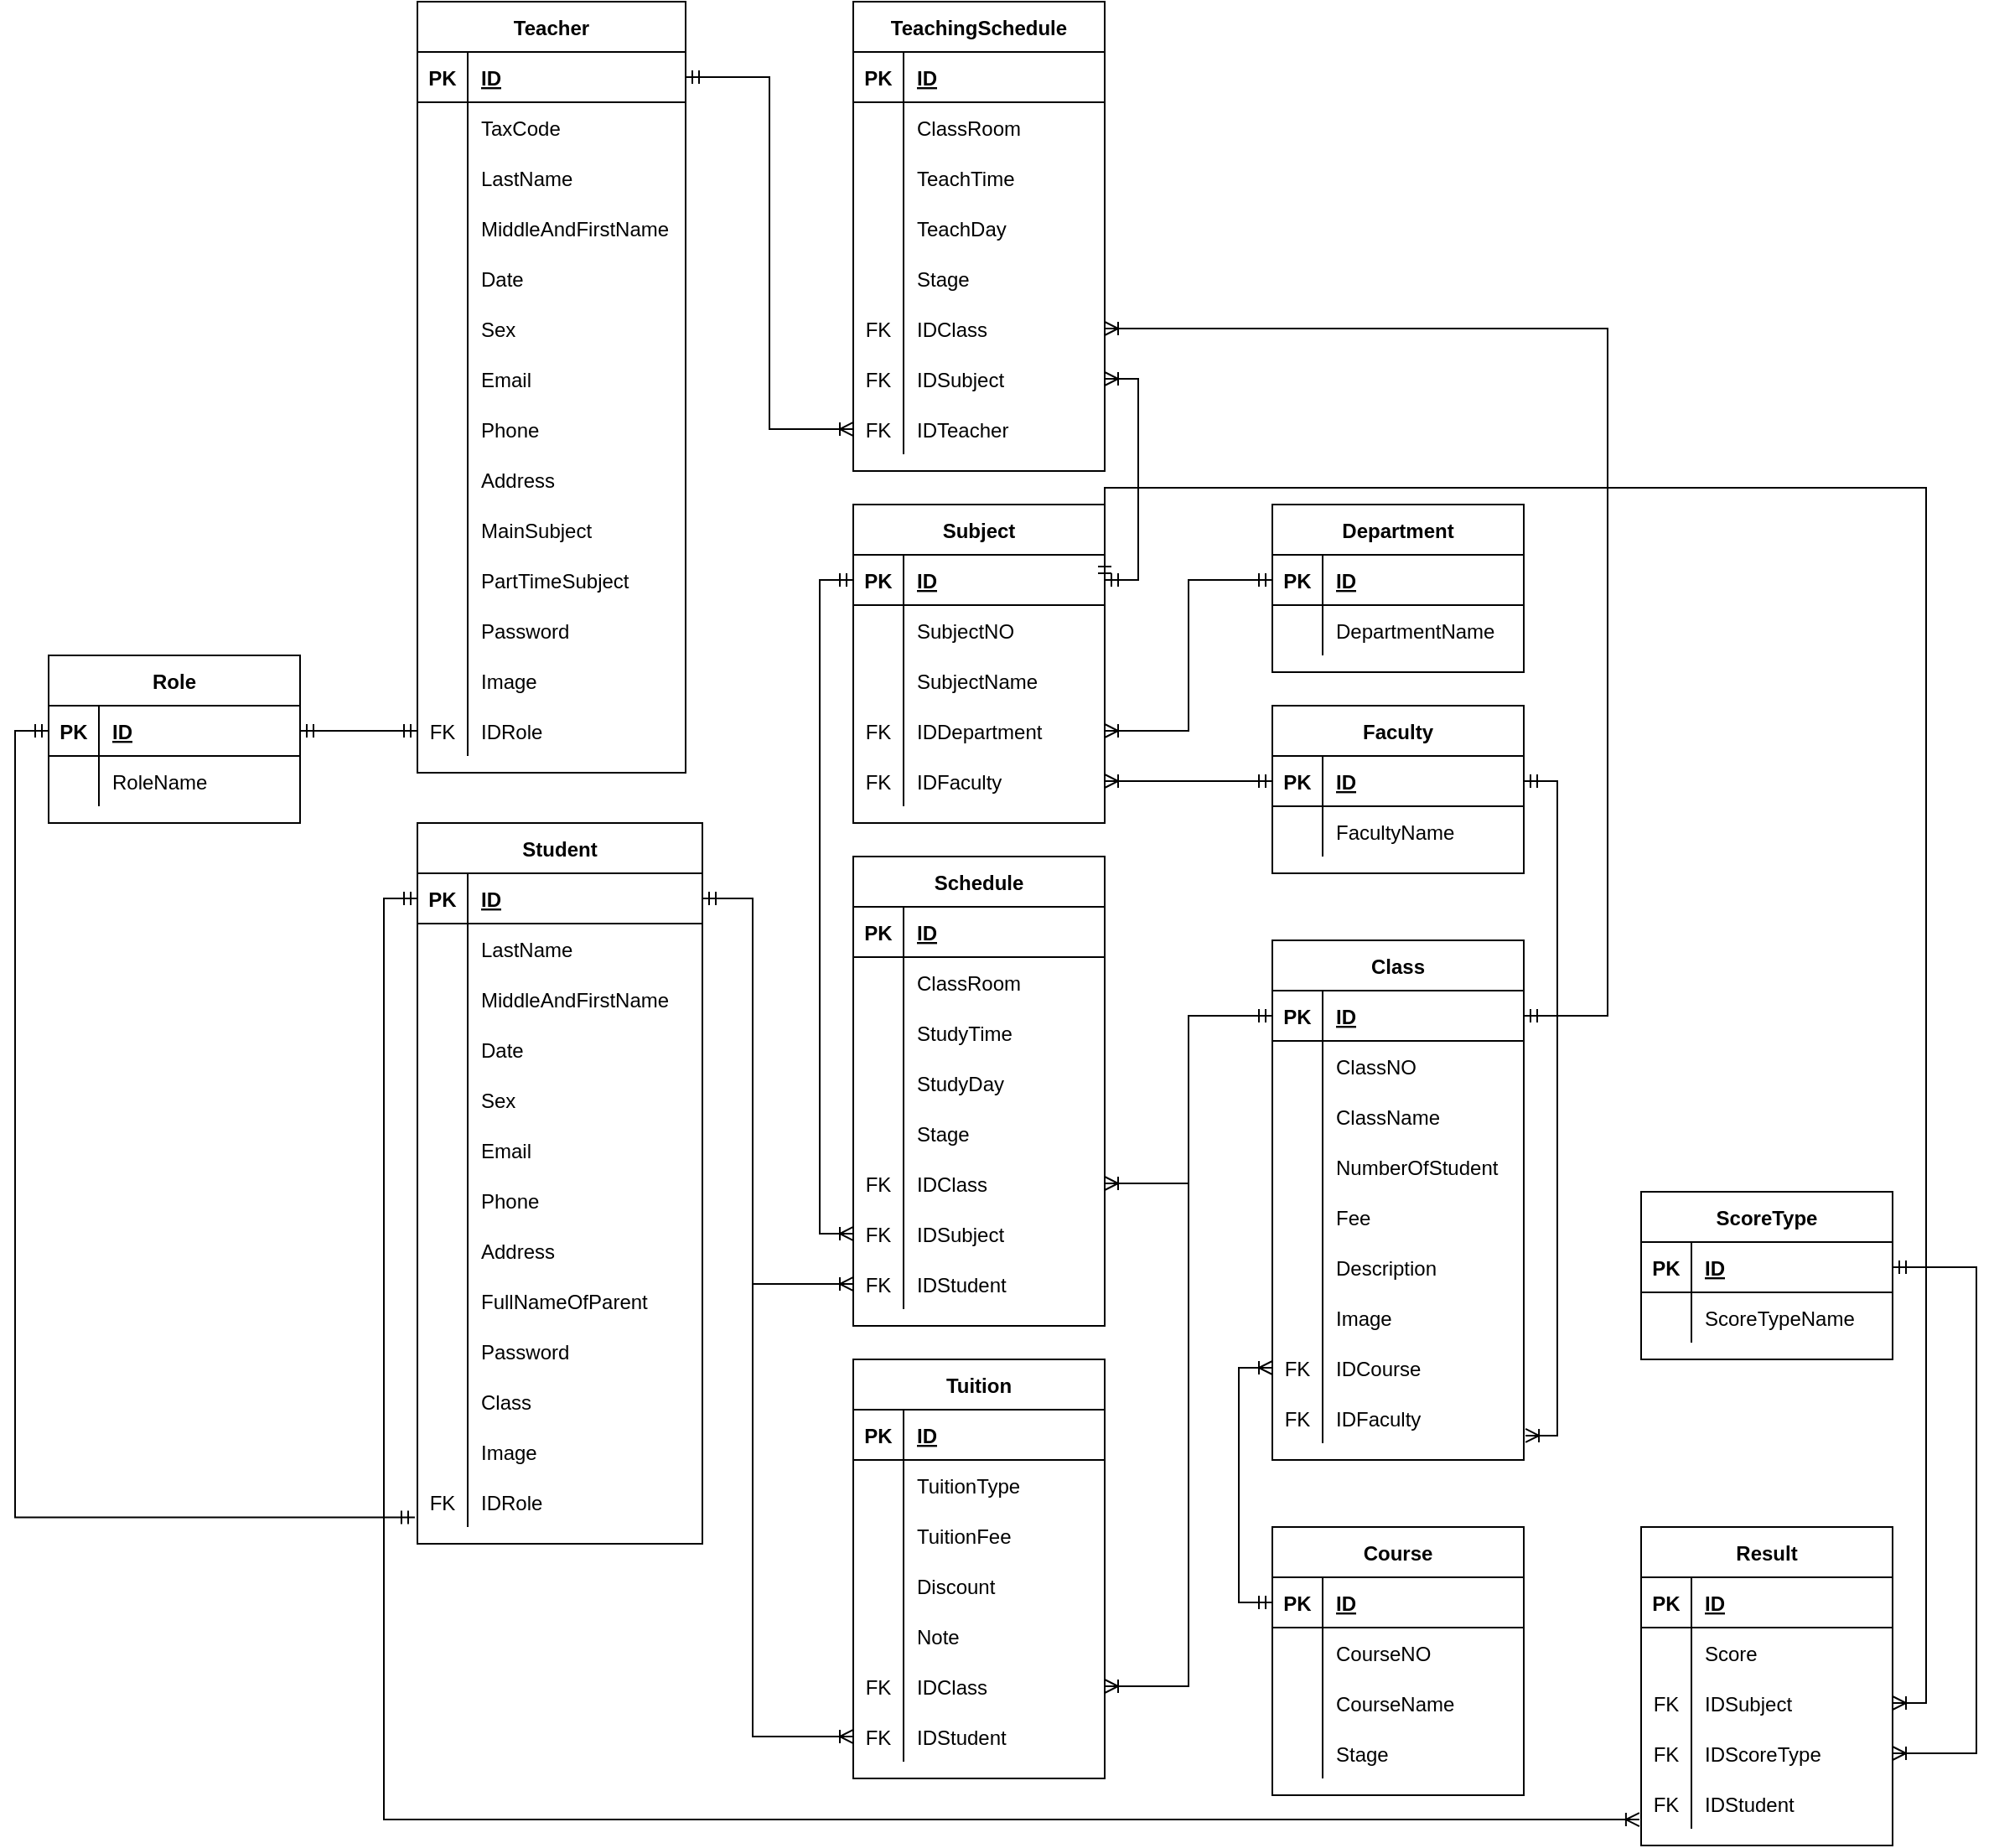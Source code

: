 <mxfile version="22.1.17" type="device">
  <diagram id="R2lEEEUBdFMjLlhIrx00" name="Page-1">
    <mxGraphModel dx="2350" dy="1896" grid="1" gridSize="10" guides="1" tooltips="1" connect="1" arrows="1" fold="1" page="1" pageScale="1" pageWidth="850" pageHeight="1100" math="0" shadow="0" extFonts="Permanent Marker^https://fonts.googleapis.com/css?family=Permanent+Marker">
      <root>
        <mxCell id="0" />
        <mxCell id="1" parent="0" />
        <mxCell id="ceb_Q2a7Xz6MSPjLRe-U-4" value="Role" style="shape=table;startSize=30;container=1;collapsible=1;childLayout=tableLayout;fixedRows=1;rowLines=0;fontStyle=1;align=center;resizeLast=1;" parent="1" vertex="1">
          <mxGeometry x="-500" y="20" width="150" height="100" as="geometry" />
        </mxCell>
        <mxCell id="ceb_Q2a7Xz6MSPjLRe-U-5" value="" style="shape=partialRectangle;collapsible=0;dropTarget=0;pointerEvents=0;fillColor=none;points=[[0,0.5],[1,0.5]];portConstraint=eastwest;top=0;left=0;right=0;bottom=1;" parent="ceb_Q2a7Xz6MSPjLRe-U-4" vertex="1">
          <mxGeometry y="30" width="150" height="30" as="geometry" />
        </mxCell>
        <mxCell id="ceb_Q2a7Xz6MSPjLRe-U-6" value="PK" style="shape=partialRectangle;overflow=hidden;connectable=0;fillColor=none;top=0;left=0;bottom=0;right=0;fontStyle=1;" parent="ceb_Q2a7Xz6MSPjLRe-U-5" vertex="1">
          <mxGeometry width="30" height="30" as="geometry">
            <mxRectangle width="30" height="30" as="alternateBounds" />
          </mxGeometry>
        </mxCell>
        <mxCell id="ceb_Q2a7Xz6MSPjLRe-U-7" value="ID" style="shape=partialRectangle;overflow=hidden;connectable=0;fillColor=none;top=0;left=0;bottom=0;right=0;align=left;spacingLeft=6;fontStyle=5;" parent="ceb_Q2a7Xz6MSPjLRe-U-5" vertex="1">
          <mxGeometry x="30" width="120" height="30" as="geometry">
            <mxRectangle width="120" height="30" as="alternateBounds" />
          </mxGeometry>
        </mxCell>
        <mxCell id="ceb_Q2a7Xz6MSPjLRe-U-8" value="" style="shape=partialRectangle;collapsible=0;dropTarget=0;pointerEvents=0;fillColor=none;points=[[0,0.5],[1,0.5]];portConstraint=eastwest;top=0;left=0;right=0;bottom=0;" parent="ceb_Q2a7Xz6MSPjLRe-U-4" vertex="1">
          <mxGeometry y="60" width="150" height="30" as="geometry" />
        </mxCell>
        <mxCell id="ceb_Q2a7Xz6MSPjLRe-U-9" value="" style="shape=partialRectangle;overflow=hidden;connectable=0;fillColor=none;top=0;left=0;bottom=0;right=0;" parent="ceb_Q2a7Xz6MSPjLRe-U-8" vertex="1">
          <mxGeometry width="30" height="30" as="geometry">
            <mxRectangle width="30" height="30" as="alternateBounds" />
          </mxGeometry>
        </mxCell>
        <mxCell id="ceb_Q2a7Xz6MSPjLRe-U-10" value="RoleName" style="shape=partialRectangle;overflow=hidden;connectable=0;fillColor=none;top=0;left=0;bottom=0;right=0;align=left;spacingLeft=6;" parent="ceb_Q2a7Xz6MSPjLRe-U-8" vertex="1">
          <mxGeometry x="30" width="120" height="30" as="geometry">
            <mxRectangle width="120" height="30" as="alternateBounds" />
          </mxGeometry>
        </mxCell>
        <mxCell id="ceb_Q2a7Xz6MSPjLRe-U-17" value="Student" style="shape=table;startSize=30;container=1;collapsible=1;childLayout=tableLayout;fixedRows=1;rowLines=0;fontStyle=1;align=center;resizeLast=1;" parent="1" vertex="1">
          <mxGeometry x="-280" y="120" width="170" height="430" as="geometry" />
        </mxCell>
        <mxCell id="ceb_Q2a7Xz6MSPjLRe-U-18" value="" style="shape=partialRectangle;collapsible=0;dropTarget=0;pointerEvents=0;fillColor=none;points=[[0,0.5],[1,0.5]];portConstraint=eastwest;top=0;left=0;right=0;bottom=1;" parent="ceb_Q2a7Xz6MSPjLRe-U-17" vertex="1">
          <mxGeometry y="30" width="170" height="30" as="geometry" />
        </mxCell>
        <mxCell id="ceb_Q2a7Xz6MSPjLRe-U-19" value="PK" style="shape=partialRectangle;overflow=hidden;connectable=0;fillColor=none;top=0;left=0;bottom=0;right=0;fontStyle=1;" parent="ceb_Q2a7Xz6MSPjLRe-U-18" vertex="1">
          <mxGeometry width="30" height="30" as="geometry">
            <mxRectangle width="30" height="30" as="alternateBounds" />
          </mxGeometry>
        </mxCell>
        <mxCell id="ceb_Q2a7Xz6MSPjLRe-U-20" value="ID" style="shape=partialRectangle;overflow=hidden;connectable=0;fillColor=none;top=0;left=0;bottom=0;right=0;align=left;spacingLeft=6;fontStyle=5;" parent="ceb_Q2a7Xz6MSPjLRe-U-18" vertex="1">
          <mxGeometry x="30" width="140" height="30" as="geometry">
            <mxRectangle width="140" height="30" as="alternateBounds" />
          </mxGeometry>
        </mxCell>
        <mxCell id="ceb_Q2a7Xz6MSPjLRe-U-21" value="" style="shape=partialRectangle;collapsible=0;dropTarget=0;pointerEvents=0;fillColor=none;points=[[0,0.5],[1,0.5]];portConstraint=eastwest;top=0;left=0;right=0;bottom=0;" parent="ceb_Q2a7Xz6MSPjLRe-U-17" vertex="1">
          <mxGeometry y="60" width="170" height="30" as="geometry" />
        </mxCell>
        <mxCell id="ceb_Q2a7Xz6MSPjLRe-U-22" value="" style="shape=partialRectangle;overflow=hidden;connectable=0;fillColor=none;top=0;left=0;bottom=0;right=0;" parent="ceb_Q2a7Xz6MSPjLRe-U-21" vertex="1">
          <mxGeometry width="30" height="30" as="geometry">
            <mxRectangle width="30" height="30" as="alternateBounds" />
          </mxGeometry>
        </mxCell>
        <mxCell id="ceb_Q2a7Xz6MSPjLRe-U-23" value="LastName" style="shape=partialRectangle;overflow=hidden;connectable=0;fillColor=none;top=0;left=0;bottom=0;right=0;align=left;spacingLeft=6;" parent="ceb_Q2a7Xz6MSPjLRe-U-21" vertex="1">
          <mxGeometry x="30" width="140" height="30" as="geometry">
            <mxRectangle width="140" height="30" as="alternateBounds" />
          </mxGeometry>
        </mxCell>
        <mxCell id="ceb_Q2a7Xz6MSPjLRe-U-24" value="" style="shape=partialRectangle;collapsible=0;dropTarget=0;pointerEvents=0;fillColor=none;points=[[0,0.5],[1,0.5]];portConstraint=eastwest;top=0;left=0;right=0;bottom=0;" parent="ceb_Q2a7Xz6MSPjLRe-U-17" vertex="1">
          <mxGeometry y="90" width="170" height="30" as="geometry" />
        </mxCell>
        <mxCell id="ceb_Q2a7Xz6MSPjLRe-U-25" value="" style="shape=partialRectangle;overflow=hidden;connectable=0;fillColor=none;top=0;left=0;bottom=0;right=0;" parent="ceb_Q2a7Xz6MSPjLRe-U-24" vertex="1">
          <mxGeometry width="30" height="30" as="geometry">
            <mxRectangle width="30" height="30" as="alternateBounds" />
          </mxGeometry>
        </mxCell>
        <mxCell id="ceb_Q2a7Xz6MSPjLRe-U-26" value="MiddleAndFirstName" style="shape=partialRectangle;overflow=hidden;connectable=0;fillColor=none;top=0;left=0;bottom=0;right=0;align=left;spacingLeft=6;" parent="ceb_Q2a7Xz6MSPjLRe-U-24" vertex="1">
          <mxGeometry x="30" width="140" height="30" as="geometry">
            <mxRectangle width="140" height="30" as="alternateBounds" />
          </mxGeometry>
        </mxCell>
        <mxCell id="ceb_Q2a7Xz6MSPjLRe-U-27" value="" style="shape=partialRectangle;collapsible=0;dropTarget=0;pointerEvents=0;fillColor=none;points=[[0,0.5],[1,0.5]];portConstraint=eastwest;top=0;left=0;right=0;bottom=0;" parent="ceb_Q2a7Xz6MSPjLRe-U-17" vertex="1">
          <mxGeometry y="120" width="170" height="30" as="geometry" />
        </mxCell>
        <mxCell id="ceb_Q2a7Xz6MSPjLRe-U-28" value="" style="shape=partialRectangle;overflow=hidden;connectable=0;fillColor=none;top=0;left=0;bottom=0;right=0;" parent="ceb_Q2a7Xz6MSPjLRe-U-27" vertex="1">
          <mxGeometry width="30" height="30" as="geometry">
            <mxRectangle width="30" height="30" as="alternateBounds" />
          </mxGeometry>
        </mxCell>
        <mxCell id="ceb_Q2a7Xz6MSPjLRe-U-29" value="Date" style="shape=partialRectangle;overflow=hidden;connectable=0;fillColor=none;top=0;left=0;bottom=0;right=0;align=left;spacingLeft=6;" parent="ceb_Q2a7Xz6MSPjLRe-U-27" vertex="1">
          <mxGeometry x="30" width="140" height="30" as="geometry">
            <mxRectangle width="140" height="30" as="alternateBounds" />
          </mxGeometry>
        </mxCell>
        <mxCell id="ceb_Q2a7Xz6MSPjLRe-U-30" value="" style="shape=partialRectangle;collapsible=0;dropTarget=0;pointerEvents=0;fillColor=none;points=[[0,0.5],[1,0.5]];portConstraint=eastwest;top=0;left=0;right=0;bottom=0;" parent="ceb_Q2a7Xz6MSPjLRe-U-17" vertex="1">
          <mxGeometry y="150" width="170" height="30" as="geometry" />
        </mxCell>
        <mxCell id="ceb_Q2a7Xz6MSPjLRe-U-31" value="" style="shape=partialRectangle;overflow=hidden;connectable=0;fillColor=none;top=0;left=0;bottom=0;right=0;" parent="ceb_Q2a7Xz6MSPjLRe-U-30" vertex="1">
          <mxGeometry width="30" height="30" as="geometry">
            <mxRectangle width="30" height="30" as="alternateBounds" />
          </mxGeometry>
        </mxCell>
        <mxCell id="ceb_Q2a7Xz6MSPjLRe-U-32" value="Sex" style="shape=partialRectangle;overflow=hidden;connectable=0;fillColor=none;top=0;left=0;bottom=0;right=0;align=left;spacingLeft=6;" parent="ceb_Q2a7Xz6MSPjLRe-U-30" vertex="1">
          <mxGeometry x="30" width="140" height="30" as="geometry">
            <mxRectangle width="140" height="30" as="alternateBounds" />
          </mxGeometry>
        </mxCell>
        <mxCell id="ceb_Q2a7Xz6MSPjLRe-U-34" value="" style="shape=partialRectangle;collapsible=0;dropTarget=0;pointerEvents=0;fillColor=none;points=[[0,0.5],[1,0.5]];portConstraint=eastwest;top=0;left=0;right=0;bottom=0;" parent="ceb_Q2a7Xz6MSPjLRe-U-17" vertex="1">
          <mxGeometry y="180" width="170" height="30" as="geometry" />
        </mxCell>
        <mxCell id="ceb_Q2a7Xz6MSPjLRe-U-35" value="" style="shape=partialRectangle;overflow=hidden;connectable=0;fillColor=none;top=0;left=0;bottom=0;right=0;" parent="ceb_Q2a7Xz6MSPjLRe-U-34" vertex="1">
          <mxGeometry width="30" height="30" as="geometry">
            <mxRectangle width="30" height="30" as="alternateBounds" />
          </mxGeometry>
        </mxCell>
        <mxCell id="ceb_Q2a7Xz6MSPjLRe-U-36" value="Email" style="shape=partialRectangle;overflow=hidden;connectable=0;fillColor=none;top=0;left=0;bottom=0;right=0;align=left;spacingLeft=6;" parent="ceb_Q2a7Xz6MSPjLRe-U-34" vertex="1">
          <mxGeometry x="30" width="140" height="30" as="geometry">
            <mxRectangle width="140" height="30" as="alternateBounds" />
          </mxGeometry>
        </mxCell>
        <mxCell id="ceb_Q2a7Xz6MSPjLRe-U-37" value="" style="shape=partialRectangle;collapsible=0;dropTarget=0;pointerEvents=0;fillColor=none;points=[[0,0.5],[1,0.5]];portConstraint=eastwest;top=0;left=0;right=0;bottom=0;" parent="ceb_Q2a7Xz6MSPjLRe-U-17" vertex="1">
          <mxGeometry y="210" width="170" height="30" as="geometry" />
        </mxCell>
        <mxCell id="ceb_Q2a7Xz6MSPjLRe-U-38" value="" style="shape=partialRectangle;overflow=hidden;connectable=0;fillColor=none;top=0;left=0;bottom=0;right=0;" parent="ceb_Q2a7Xz6MSPjLRe-U-37" vertex="1">
          <mxGeometry width="30" height="30" as="geometry">
            <mxRectangle width="30" height="30" as="alternateBounds" />
          </mxGeometry>
        </mxCell>
        <mxCell id="ceb_Q2a7Xz6MSPjLRe-U-39" value="Phone" style="shape=partialRectangle;overflow=hidden;connectable=0;fillColor=none;top=0;left=0;bottom=0;right=0;align=left;spacingLeft=6;" parent="ceb_Q2a7Xz6MSPjLRe-U-37" vertex="1">
          <mxGeometry x="30" width="140" height="30" as="geometry">
            <mxRectangle width="140" height="30" as="alternateBounds" />
          </mxGeometry>
        </mxCell>
        <mxCell id="ceb_Q2a7Xz6MSPjLRe-U-43" value="" style="shape=partialRectangle;collapsible=0;dropTarget=0;pointerEvents=0;fillColor=none;points=[[0,0.5],[1,0.5]];portConstraint=eastwest;top=0;left=0;right=0;bottom=0;" parent="ceb_Q2a7Xz6MSPjLRe-U-17" vertex="1">
          <mxGeometry y="240" width="170" height="30" as="geometry" />
        </mxCell>
        <mxCell id="ceb_Q2a7Xz6MSPjLRe-U-44" value="" style="shape=partialRectangle;overflow=hidden;connectable=0;fillColor=none;top=0;left=0;bottom=0;right=0;" parent="ceb_Q2a7Xz6MSPjLRe-U-43" vertex="1">
          <mxGeometry width="30" height="30" as="geometry">
            <mxRectangle width="30" height="30" as="alternateBounds" />
          </mxGeometry>
        </mxCell>
        <mxCell id="ceb_Q2a7Xz6MSPjLRe-U-45" value="Address" style="shape=partialRectangle;overflow=hidden;connectable=0;fillColor=none;top=0;left=0;bottom=0;right=0;align=left;spacingLeft=6;" parent="ceb_Q2a7Xz6MSPjLRe-U-43" vertex="1">
          <mxGeometry x="30" width="140" height="30" as="geometry">
            <mxRectangle width="140" height="30" as="alternateBounds" />
          </mxGeometry>
        </mxCell>
        <mxCell id="ceb_Q2a7Xz6MSPjLRe-U-40" value="" style="shape=partialRectangle;collapsible=0;dropTarget=0;pointerEvents=0;fillColor=none;points=[[0,0.5],[1,0.5]];portConstraint=eastwest;top=0;left=0;right=0;bottom=0;" parent="ceb_Q2a7Xz6MSPjLRe-U-17" vertex="1">
          <mxGeometry y="270" width="170" height="30" as="geometry" />
        </mxCell>
        <mxCell id="ceb_Q2a7Xz6MSPjLRe-U-41" value="" style="shape=partialRectangle;overflow=hidden;connectable=0;fillColor=none;top=0;left=0;bottom=0;right=0;" parent="ceb_Q2a7Xz6MSPjLRe-U-40" vertex="1">
          <mxGeometry width="30" height="30" as="geometry">
            <mxRectangle width="30" height="30" as="alternateBounds" />
          </mxGeometry>
        </mxCell>
        <mxCell id="ceb_Q2a7Xz6MSPjLRe-U-42" value="FullNameOfParent" style="shape=partialRectangle;overflow=hidden;connectable=0;fillColor=none;top=0;left=0;bottom=0;right=0;align=left;spacingLeft=6;" parent="ceb_Q2a7Xz6MSPjLRe-U-40" vertex="1">
          <mxGeometry x="30" width="140" height="30" as="geometry">
            <mxRectangle width="140" height="30" as="alternateBounds" />
          </mxGeometry>
        </mxCell>
        <mxCell id="ceb_Q2a7Xz6MSPjLRe-U-46" value="" style="shape=partialRectangle;collapsible=0;dropTarget=0;pointerEvents=0;fillColor=none;points=[[0,0.5],[1,0.5]];portConstraint=eastwest;top=0;left=0;right=0;bottom=0;" parent="ceb_Q2a7Xz6MSPjLRe-U-17" vertex="1">
          <mxGeometry y="300" width="170" height="30" as="geometry" />
        </mxCell>
        <mxCell id="ceb_Q2a7Xz6MSPjLRe-U-47" value="" style="shape=partialRectangle;overflow=hidden;connectable=0;fillColor=none;top=0;left=0;bottom=0;right=0;" parent="ceb_Q2a7Xz6MSPjLRe-U-46" vertex="1">
          <mxGeometry width="30" height="30" as="geometry">
            <mxRectangle width="30" height="30" as="alternateBounds" />
          </mxGeometry>
        </mxCell>
        <mxCell id="ceb_Q2a7Xz6MSPjLRe-U-48" value="Password" style="shape=partialRectangle;overflow=hidden;connectable=0;fillColor=none;top=0;left=0;bottom=0;right=0;align=left;spacingLeft=6;" parent="ceb_Q2a7Xz6MSPjLRe-U-46" vertex="1">
          <mxGeometry x="30" width="140" height="30" as="geometry">
            <mxRectangle width="140" height="30" as="alternateBounds" />
          </mxGeometry>
        </mxCell>
        <mxCell id="ceb_Q2a7Xz6MSPjLRe-U-49" value="" style="shape=partialRectangle;collapsible=0;dropTarget=0;pointerEvents=0;fillColor=none;points=[[0,0.5],[1,0.5]];portConstraint=eastwest;top=0;left=0;right=0;bottom=0;" parent="ceb_Q2a7Xz6MSPjLRe-U-17" vertex="1">
          <mxGeometry y="330" width="170" height="30" as="geometry" />
        </mxCell>
        <mxCell id="ceb_Q2a7Xz6MSPjLRe-U-50" value="" style="shape=partialRectangle;overflow=hidden;connectable=0;fillColor=none;top=0;left=0;bottom=0;right=0;" parent="ceb_Q2a7Xz6MSPjLRe-U-49" vertex="1">
          <mxGeometry width="30" height="30" as="geometry">
            <mxRectangle width="30" height="30" as="alternateBounds" />
          </mxGeometry>
        </mxCell>
        <mxCell id="ceb_Q2a7Xz6MSPjLRe-U-51" value="Class" style="shape=partialRectangle;overflow=hidden;connectable=0;fillColor=none;top=0;left=0;bottom=0;right=0;align=left;spacingLeft=6;" parent="ceb_Q2a7Xz6MSPjLRe-U-49" vertex="1">
          <mxGeometry x="30" width="140" height="30" as="geometry">
            <mxRectangle width="140" height="30" as="alternateBounds" />
          </mxGeometry>
        </mxCell>
        <mxCell id="ceb_Q2a7Xz6MSPjLRe-U-55" value="" style="shape=partialRectangle;collapsible=0;dropTarget=0;pointerEvents=0;fillColor=none;points=[[0,0.5],[1,0.5]];portConstraint=eastwest;top=0;left=0;right=0;bottom=0;" parent="ceb_Q2a7Xz6MSPjLRe-U-17" vertex="1">
          <mxGeometry y="360" width="170" height="30" as="geometry" />
        </mxCell>
        <mxCell id="ceb_Q2a7Xz6MSPjLRe-U-56" value="" style="shape=partialRectangle;overflow=hidden;connectable=0;fillColor=none;top=0;left=0;bottom=0;right=0;" parent="ceb_Q2a7Xz6MSPjLRe-U-55" vertex="1">
          <mxGeometry width="30" height="30" as="geometry">
            <mxRectangle width="30" height="30" as="alternateBounds" />
          </mxGeometry>
        </mxCell>
        <mxCell id="ceb_Q2a7Xz6MSPjLRe-U-57" value="Image" style="shape=partialRectangle;overflow=hidden;connectable=0;fillColor=none;top=0;left=0;bottom=0;right=0;align=left;spacingLeft=6;" parent="ceb_Q2a7Xz6MSPjLRe-U-55" vertex="1">
          <mxGeometry x="30" width="140" height="30" as="geometry">
            <mxRectangle width="140" height="30" as="alternateBounds" />
          </mxGeometry>
        </mxCell>
        <mxCell id="ceb_Q2a7Xz6MSPjLRe-U-52" value="" style="shape=partialRectangle;collapsible=0;dropTarget=0;pointerEvents=0;fillColor=none;points=[[0,0.5],[1,0.5]];portConstraint=eastwest;top=0;left=0;right=0;bottom=0;" parent="ceb_Q2a7Xz6MSPjLRe-U-17" vertex="1">
          <mxGeometry y="390" width="170" height="30" as="geometry" />
        </mxCell>
        <mxCell id="ceb_Q2a7Xz6MSPjLRe-U-53" value="FK" style="shape=partialRectangle;overflow=hidden;connectable=0;fillColor=none;top=0;left=0;bottom=0;right=0;" parent="ceb_Q2a7Xz6MSPjLRe-U-52" vertex="1">
          <mxGeometry width="30" height="30" as="geometry">
            <mxRectangle width="30" height="30" as="alternateBounds" />
          </mxGeometry>
        </mxCell>
        <mxCell id="ceb_Q2a7Xz6MSPjLRe-U-54" value="IDRole" style="shape=partialRectangle;overflow=hidden;connectable=0;fillColor=none;top=0;left=0;bottom=0;right=0;align=left;spacingLeft=6;" parent="ceb_Q2a7Xz6MSPjLRe-U-52" vertex="1">
          <mxGeometry x="30" width="140" height="30" as="geometry">
            <mxRectangle width="140" height="30" as="alternateBounds" />
          </mxGeometry>
        </mxCell>
        <mxCell id="ceb_Q2a7Xz6MSPjLRe-U-58" value="Tuition" style="shape=table;startSize=30;container=1;collapsible=1;childLayout=tableLayout;fixedRows=1;rowLines=0;fontStyle=1;align=center;resizeLast=1;" parent="1" vertex="1">
          <mxGeometry x="-20" y="440" width="150" height="250" as="geometry" />
        </mxCell>
        <mxCell id="ceb_Q2a7Xz6MSPjLRe-U-59" value="" style="shape=partialRectangle;collapsible=0;dropTarget=0;pointerEvents=0;fillColor=none;points=[[0,0.5],[1,0.5]];portConstraint=eastwest;top=0;left=0;right=0;bottom=1;" parent="ceb_Q2a7Xz6MSPjLRe-U-58" vertex="1">
          <mxGeometry y="30" width="150" height="30" as="geometry" />
        </mxCell>
        <mxCell id="ceb_Q2a7Xz6MSPjLRe-U-60" value="PK" style="shape=partialRectangle;overflow=hidden;connectable=0;fillColor=none;top=0;left=0;bottom=0;right=0;fontStyle=1;" parent="ceb_Q2a7Xz6MSPjLRe-U-59" vertex="1">
          <mxGeometry width="30" height="30" as="geometry">
            <mxRectangle width="30" height="30" as="alternateBounds" />
          </mxGeometry>
        </mxCell>
        <mxCell id="ceb_Q2a7Xz6MSPjLRe-U-61" value="ID" style="shape=partialRectangle;overflow=hidden;connectable=0;fillColor=none;top=0;left=0;bottom=0;right=0;align=left;spacingLeft=6;fontStyle=5;" parent="ceb_Q2a7Xz6MSPjLRe-U-59" vertex="1">
          <mxGeometry x="30" width="120" height="30" as="geometry">
            <mxRectangle width="120" height="30" as="alternateBounds" />
          </mxGeometry>
        </mxCell>
        <mxCell id="ceb_Q2a7Xz6MSPjLRe-U-62" value="" style="shape=partialRectangle;collapsible=0;dropTarget=0;pointerEvents=0;fillColor=none;points=[[0,0.5],[1,0.5]];portConstraint=eastwest;top=0;left=0;right=0;bottom=0;" parent="ceb_Q2a7Xz6MSPjLRe-U-58" vertex="1">
          <mxGeometry y="60" width="150" height="30" as="geometry" />
        </mxCell>
        <mxCell id="ceb_Q2a7Xz6MSPjLRe-U-63" value="" style="shape=partialRectangle;overflow=hidden;connectable=0;fillColor=none;top=0;left=0;bottom=0;right=0;" parent="ceb_Q2a7Xz6MSPjLRe-U-62" vertex="1">
          <mxGeometry width="30" height="30" as="geometry">
            <mxRectangle width="30" height="30" as="alternateBounds" />
          </mxGeometry>
        </mxCell>
        <mxCell id="ceb_Q2a7Xz6MSPjLRe-U-64" value="TuitionType" style="shape=partialRectangle;overflow=hidden;connectable=0;fillColor=none;top=0;left=0;bottom=0;right=0;align=left;spacingLeft=6;" parent="ceb_Q2a7Xz6MSPjLRe-U-62" vertex="1">
          <mxGeometry x="30" width="120" height="30" as="geometry">
            <mxRectangle width="120" height="30" as="alternateBounds" />
          </mxGeometry>
        </mxCell>
        <mxCell id="ceb_Q2a7Xz6MSPjLRe-U-65" value="" style="shape=partialRectangle;collapsible=0;dropTarget=0;pointerEvents=0;fillColor=none;points=[[0,0.5],[1,0.5]];portConstraint=eastwest;top=0;left=0;right=0;bottom=0;" parent="ceb_Q2a7Xz6MSPjLRe-U-58" vertex="1">
          <mxGeometry y="90" width="150" height="30" as="geometry" />
        </mxCell>
        <mxCell id="ceb_Q2a7Xz6MSPjLRe-U-66" value="" style="shape=partialRectangle;overflow=hidden;connectable=0;fillColor=none;top=0;left=0;bottom=0;right=0;" parent="ceb_Q2a7Xz6MSPjLRe-U-65" vertex="1">
          <mxGeometry width="30" height="30" as="geometry">
            <mxRectangle width="30" height="30" as="alternateBounds" />
          </mxGeometry>
        </mxCell>
        <mxCell id="ceb_Q2a7Xz6MSPjLRe-U-67" value="TuitionFee" style="shape=partialRectangle;overflow=hidden;connectable=0;fillColor=none;top=0;left=0;bottom=0;right=0;align=left;spacingLeft=6;" parent="ceb_Q2a7Xz6MSPjLRe-U-65" vertex="1">
          <mxGeometry x="30" width="120" height="30" as="geometry">
            <mxRectangle width="120" height="30" as="alternateBounds" />
          </mxGeometry>
        </mxCell>
        <mxCell id="ceb_Q2a7Xz6MSPjLRe-U-68" value="" style="shape=partialRectangle;collapsible=0;dropTarget=0;pointerEvents=0;fillColor=none;points=[[0,0.5],[1,0.5]];portConstraint=eastwest;top=0;left=0;right=0;bottom=0;" parent="ceb_Q2a7Xz6MSPjLRe-U-58" vertex="1">
          <mxGeometry y="120" width="150" height="30" as="geometry" />
        </mxCell>
        <mxCell id="ceb_Q2a7Xz6MSPjLRe-U-69" value="" style="shape=partialRectangle;overflow=hidden;connectable=0;fillColor=none;top=0;left=0;bottom=0;right=0;" parent="ceb_Q2a7Xz6MSPjLRe-U-68" vertex="1">
          <mxGeometry width="30" height="30" as="geometry">
            <mxRectangle width="30" height="30" as="alternateBounds" />
          </mxGeometry>
        </mxCell>
        <mxCell id="ceb_Q2a7Xz6MSPjLRe-U-70" value="Discount" style="shape=partialRectangle;overflow=hidden;connectable=0;fillColor=none;top=0;left=0;bottom=0;right=0;align=left;spacingLeft=6;" parent="ceb_Q2a7Xz6MSPjLRe-U-68" vertex="1">
          <mxGeometry x="30" width="120" height="30" as="geometry">
            <mxRectangle width="120" height="30" as="alternateBounds" />
          </mxGeometry>
        </mxCell>
        <mxCell id="ceb_Q2a7Xz6MSPjLRe-U-71" value="" style="shape=partialRectangle;collapsible=0;dropTarget=0;pointerEvents=0;fillColor=none;points=[[0,0.5],[1,0.5]];portConstraint=eastwest;top=0;left=0;right=0;bottom=0;" parent="ceb_Q2a7Xz6MSPjLRe-U-58" vertex="1">
          <mxGeometry y="150" width="150" height="30" as="geometry" />
        </mxCell>
        <mxCell id="ceb_Q2a7Xz6MSPjLRe-U-72" value="" style="shape=partialRectangle;overflow=hidden;connectable=0;fillColor=none;top=0;left=0;bottom=0;right=0;" parent="ceb_Q2a7Xz6MSPjLRe-U-71" vertex="1">
          <mxGeometry width="30" height="30" as="geometry">
            <mxRectangle width="30" height="30" as="alternateBounds" />
          </mxGeometry>
        </mxCell>
        <mxCell id="ceb_Q2a7Xz6MSPjLRe-U-73" value="Note" style="shape=partialRectangle;overflow=hidden;connectable=0;fillColor=none;top=0;left=0;bottom=0;right=0;align=left;spacingLeft=6;" parent="ceb_Q2a7Xz6MSPjLRe-U-71" vertex="1">
          <mxGeometry x="30" width="120" height="30" as="geometry">
            <mxRectangle width="120" height="30" as="alternateBounds" />
          </mxGeometry>
        </mxCell>
        <mxCell id="ceb_Q2a7Xz6MSPjLRe-U-74" value="" style="shape=partialRectangle;collapsible=0;dropTarget=0;pointerEvents=0;fillColor=none;points=[[0,0.5],[1,0.5]];portConstraint=eastwest;top=0;left=0;right=0;bottom=0;" parent="ceb_Q2a7Xz6MSPjLRe-U-58" vertex="1">
          <mxGeometry y="180" width="150" height="30" as="geometry" />
        </mxCell>
        <mxCell id="ceb_Q2a7Xz6MSPjLRe-U-75" value="FK" style="shape=partialRectangle;overflow=hidden;connectable=0;fillColor=none;top=0;left=0;bottom=0;right=0;" parent="ceb_Q2a7Xz6MSPjLRe-U-74" vertex="1">
          <mxGeometry width="30" height="30" as="geometry">
            <mxRectangle width="30" height="30" as="alternateBounds" />
          </mxGeometry>
        </mxCell>
        <mxCell id="ceb_Q2a7Xz6MSPjLRe-U-76" value="IDClass" style="shape=partialRectangle;overflow=hidden;connectable=0;fillColor=none;top=0;left=0;bottom=0;right=0;align=left;spacingLeft=6;" parent="ceb_Q2a7Xz6MSPjLRe-U-74" vertex="1">
          <mxGeometry x="30" width="120" height="30" as="geometry">
            <mxRectangle width="120" height="30" as="alternateBounds" />
          </mxGeometry>
        </mxCell>
        <mxCell id="ceb_Q2a7Xz6MSPjLRe-U-77" value="" style="shape=partialRectangle;collapsible=0;dropTarget=0;pointerEvents=0;fillColor=none;points=[[0,0.5],[1,0.5]];portConstraint=eastwest;top=0;left=0;right=0;bottom=0;" parent="ceb_Q2a7Xz6MSPjLRe-U-58" vertex="1">
          <mxGeometry y="210" width="150" height="30" as="geometry" />
        </mxCell>
        <mxCell id="ceb_Q2a7Xz6MSPjLRe-U-78" value="FK" style="shape=partialRectangle;overflow=hidden;connectable=0;fillColor=none;top=0;left=0;bottom=0;right=0;" parent="ceb_Q2a7Xz6MSPjLRe-U-77" vertex="1">
          <mxGeometry width="30" height="30" as="geometry">
            <mxRectangle width="30" height="30" as="alternateBounds" />
          </mxGeometry>
        </mxCell>
        <mxCell id="ceb_Q2a7Xz6MSPjLRe-U-79" value="IDStudent" style="shape=partialRectangle;overflow=hidden;connectable=0;fillColor=none;top=0;left=0;bottom=0;right=0;align=left;spacingLeft=6;" parent="ceb_Q2a7Xz6MSPjLRe-U-77" vertex="1">
          <mxGeometry x="30" width="120" height="30" as="geometry">
            <mxRectangle width="120" height="30" as="alternateBounds" />
          </mxGeometry>
        </mxCell>
        <mxCell id="ceb_Q2a7Xz6MSPjLRe-U-81" style="edgeStyle=orthogonalEdgeStyle;rounded=0;orthogonalLoop=1;jettySize=auto;html=1;exitX=1;exitY=0.5;exitDx=0;exitDy=0;entryX=0;entryY=0.5;entryDx=0;entryDy=0;startArrow=ERmandOne;startFill=0;endArrow=ERoneToMany;endFill=0;" parent="1" source="ceb_Q2a7Xz6MSPjLRe-U-18" target="ceb_Q2a7Xz6MSPjLRe-U-77" edge="1">
          <mxGeometry relative="1" as="geometry">
            <Array as="points">
              <mxPoint x="-80" y="165" />
              <mxPoint x="-80" y="665" />
            </Array>
          </mxGeometry>
        </mxCell>
        <mxCell id="ceb_Q2a7Xz6MSPjLRe-U-82" value="Teacher" style="shape=table;startSize=30;container=1;collapsible=1;childLayout=tableLayout;fixedRows=1;rowLines=0;fontStyle=1;align=center;resizeLast=1;" parent="1" vertex="1">
          <mxGeometry x="-280" y="-370" width="160" height="460" as="geometry" />
        </mxCell>
        <mxCell id="ceb_Q2a7Xz6MSPjLRe-U-83" value="" style="shape=partialRectangle;collapsible=0;dropTarget=0;pointerEvents=0;fillColor=none;points=[[0,0.5],[1,0.5]];portConstraint=eastwest;top=0;left=0;right=0;bottom=1;" parent="ceb_Q2a7Xz6MSPjLRe-U-82" vertex="1">
          <mxGeometry y="30" width="160" height="30" as="geometry" />
        </mxCell>
        <mxCell id="ceb_Q2a7Xz6MSPjLRe-U-84" value="PK" style="shape=partialRectangle;overflow=hidden;connectable=0;fillColor=none;top=0;left=0;bottom=0;right=0;fontStyle=1;" parent="ceb_Q2a7Xz6MSPjLRe-U-83" vertex="1">
          <mxGeometry width="30" height="30" as="geometry">
            <mxRectangle width="30" height="30" as="alternateBounds" />
          </mxGeometry>
        </mxCell>
        <mxCell id="ceb_Q2a7Xz6MSPjLRe-U-85" value="ID" style="shape=partialRectangle;overflow=hidden;connectable=0;fillColor=none;top=0;left=0;bottom=0;right=0;align=left;spacingLeft=6;fontStyle=5;" parent="ceb_Q2a7Xz6MSPjLRe-U-83" vertex="1">
          <mxGeometry x="30" width="130" height="30" as="geometry">
            <mxRectangle width="130" height="30" as="alternateBounds" />
          </mxGeometry>
        </mxCell>
        <mxCell id="ceb_Q2a7Xz6MSPjLRe-U-86" value="" style="shape=partialRectangle;collapsible=0;dropTarget=0;pointerEvents=0;fillColor=none;points=[[0,0.5],[1,0.5]];portConstraint=eastwest;top=0;left=0;right=0;bottom=0;" parent="ceb_Q2a7Xz6MSPjLRe-U-82" vertex="1">
          <mxGeometry y="60" width="160" height="30" as="geometry" />
        </mxCell>
        <mxCell id="ceb_Q2a7Xz6MSPjLRe-U-87" value="" style="shape=partialRectangle;overflow=hidden;connectable=0;fillColor=none;top=0;left=0;bottom=0;right=0;" parent="ceb_Q2a7Xz6MSPjLRe-U-86" vertex="1">
          <mxGeometry width="30" height="30" as="geometry">
            <mxRectangle width="30" height="30" as="alternateBounds" />
          </mxGeometry>
        </mxCell>
        <mxCell id="ceb_Q2a7Xz6MSPjLRe-U-88" value="TaxCode" style="shape=partialRectangle;overflow=hidden;connectable=0;fillColor=none;top=0;left=0;bottom=0;right=0;align=left;spacingLeft=6;" parent="ceb_Q2a7Xz6MSPjLRe-U-86" vertex="1">
          <mxGeometry x="30" width="130" height="30" as="geometry">
            <mxRectangle width="130" height="30" as="alternateBounds" />
          </mxGeometry>
        </mxCell>
        <mxCell id="ceb_Q2a7Xz6MSPjLRe-U-89" value="" style="shape=partialRectangle;collapsible=0;dropTarget=0;pointerEvents=0;fillColor=none;points=[[0,0.5],[1,0.5]];portConstraint=eastwest;top=0;left=0;right=0;bottom=0;" parent="ceb_Q2a7Xz6MSPjLRe-U-82" vertex="1">
          <mxGeometry y="90" width="160" height="30" as="geometry" />
        </mxCell>
        <mxCell id="ceb_Q2a7Xz6MSPjLRe-U-90" value="" style="shape=partialRectangle;overflow=hidden;connectable=0;fillColor=none;top=0;left=0;bottom=0;right=0;" parent="ceb_Q2a7Xz6MSPjLRe-U-89" vertex="1">
          <mxGeometry width="30" height="30" as="geometry">
            <mxRectangle width="30" height="30" as="alternateBounds" />
          </mxGeometry>
        </mxCell>
        <mxCell id="ceb_Q2a7Xz6MSPjLRe-U-91" value="LastName" style="shape=partialRectangle;overflow=hidden;connectable=0;fillColor=none;top=0;left=0;bottom=0;right=0;align=left;spacingLeft=6;" parent="ceb_Q2a7Xz6MSPjLRe-U-89" vertex="1">
          <mxGeometry x="30" width="130" height="30" as="geometry">
            <mxRectangle width="130" height="30" as="alternateBounds" />
          </mxGeometry>
        </mxCell>
        <mxCell id="ceb_Q2a7Xz6MSPjLRe-U-92" value="" style="shape=partialRectangle;collapsible=0;dropTarget=0;pointerEvents=0;fillColor=none;points=[[0,0.5],[1,0.5]];portConstraint=eastwest;top=0;left=0;right=0;bottom=0;" parent="ceb_Q2a7Xz6MSPjLRe-U-82" vertex="1">
          <mxGeometry y="120" width="160" height="30" as="geometry" />
        </mxCell>
        <mxCell id="ceb_Q2a7Xz6MSPjLRe-U-93" value="" style="shape=partialRectangle;overflow=hidden;connectable=0;fillColor=none;top=0;left=0;bottom=0;right=0;" parent="ceb_Q2a7Xz6MSPjLRe-U-92" vertex="1">
          <mxGeometry width="30" height="30" as="geometry">
            <mxRectangle width="30" height="30" as="alternateBounds" />
          </mxGeometry>
        </mxCell>
        <mxCell id="ceb_Q2a7Xz6MSPjLRe-U-94" value="MiddleAndFirstName" style="shape=partialRectangle;overflow=hidden;connectable=0;fillColor=none;top=0;left=0;bottom=0;right=0;align=left;spacingLeft=6;" parent="ceb_Q2a7Xz6MSPjLRe-U-92" vertex="1">
          <mxGeometry x="30" width="130" height="30" as="geometry">
            <mxRectangle width="130" height="30" as="alternateBounds" />
          </mxGeometry>
        </mxCell>
        <mxCell id="ceb_Q2a7Xz6MSPjLRe-U-95" value="" style="shape=partialRectangle;collapsible=0;dropTarget=0;pointerEvents=0;fillColor=none;points=[[0,0.5],[1,0.5]];portConstraint=eastwest;top=0;left=0;right=0;bottom=0;" parent="ceb_Q2a7Xz6MSPjLRe-U-82" vertex="1">
          <mxGeometry y="150" width="160" height="30" as="geometry" />
        </mxCell>
        <mxCell id="ceb_Q2a7Xz6MSPjLRe-U-96" value="" style="shape=partialRectangle;overflow=hidden;connectable=0;fillColor=none;top=0;left=0;bottom=0;right=0;" parent="ceb_Q2a7Xz6MSPjLRe-U-95" vertex="1">
          <mxGeometry width="30" height="30" as="geometry">
            <mxRectangle width="30" height="30" as="alternateBounds" />
          </mxGeometry>
        </mxCell>
        <mxCell id="ceb_Q2a7Xz6MSPjLRe-U-97" value="Date" style="shape=partialRectangle;overflow=hidden;connectable=0;fillColor=none;top=0;left=0;bottom=0;right=0;align=left;spacingLeft=6;" parent="ceb_Q2a7Xz6MSPjLRe-U-95" vertex="1">
          <mxGeometry x="30" width="130" height="30" as="geometry">
            <mxRectangle width="130" height="30" as="alternateBounds" />
          </mxGeometry>
        </mxCell>
        <mxCell id="ceb_Q2a7Xz6MSPjLRe-U-107" value="" style="shape=partialRectangle;collapsible=0;dropTarget=0;pointerEvents=0;fillColor=none;points=[[0,0.5],[1,0.5]];portConstraint=eastwest;top=0;left=0;right=0;bottom=0;" parent="ceb_Q2a7Xz6MSPjLRe-U-82" vertex="1">
          <mxGeometry y="180" width="160" height="30" as="geometry" />
        </mxCell>
        <mxCell id="ceb_Q2a7Xz6MSPjLRe-U-108" value="" style="shape=partialRectangle;overflow=hidden;connectable=0;fillColor=none;top=0;left=0;bottom=0;right=0;" parent="ceb_Q2a7Xz6MSPjLRe-U-107" vertex="1">
          <mxGeometry width="30" height="30" as="geometry">
            <mxRectangle width="30" height="30" as="alternateBounds" />
          </mxGeometry>
        </mxCell>
        <mxCell id="ceb_Q2a7Xz6MSPjLRe-U-109" value="Sex" style="shape=partialRectangle;overflow=hidden;connectable=0;fillColor=none;top=0;left=0;bottom=0;right=0;align=left;spacingLeft=6;" parent="ceb_Q2a7Xz6MSPjLRe-U-107" vertex="1">
          <mxGeometry x="30" width="130" height="30" as="geometry">
            <mxRectangle width="130" height="30" as="alternateBounds" />
          </mxGeometry>
        </mxCell>
        <mxCell id="ceb_Q2a7Xz6MSPjLRe-U-110" value="" style="shape=partialRectangle;collapsible=0;dropTarget=0;pointerEvents=0;fillColor=none;points=[[0,0.5],[1,0.5]];portConstraint=eastwest;top=0;left=0;right=0;bottom=0;" parent="ceb_Q2a7Xz6MSPjLRe-U-82" vertex="1">
          <mxGeometry y="210" width="160" height="30" as="geometry" />
        </mxCell>
        <mxCell id="ceb_Q2a7Xz6MSPjLRe-U-111" value="" style="shape=partialRectangle;overflow=hidden;connectable=0;fillColor=none;top=0;left=0;bottom=0;right=0;" parent="ceb_Q2a7Xz6MSPjLRe-U-110" vertex="1">
          <mxGeometry width="30" height="30" as="geometry">
            <mxRectangle width="30" height="30" as="alternateBounds" />
          </mxGeometry>
        </mxCell>
        <mxCell id="ceb_Q2a7Xz6MSPjLRe-U-112" value="Email" style="shape=partialRectangle;overflow=hidden;connectable=0;fillColor=none;top=0;left=0;bottom=0;right=0;align=left;spacingLeft=6;" parent="ceb_Q2a7Xz6MSPjLRe-U-110" vertex="1">
          <mxGeometry x="30" width="130" height="30" as="geometry">
            <mxRectangle width="130" height="30" as="alternateBounds" />
          </mxGeometry>
        </mxCell>
        <mxCell id="ceb_Q2a7Xz6MSPjLRe-U-113" value="" style="shape=partialRectangle;collapsible=0;dropTarget=0;pointerEvents=0;fillColor=none;points=[[0,0.5],[1,0.5]];portConstraint=eastwest;top=0;left=0;right=0;bottom=0;" parent="ceb_Q2a7Xz6MSPjLRe-U-82" vertex="1">
          <mxGeometry y="240" width="160" height="30" as="geometry" />
        </mxCell>
        <mxCell id="ceb_Q2a7Xz6MSPjLRe-U-114" value="" style="shape=partialRectangle;overflow=hidden;connectable=0;fillColor=none;top=0;left=0;bottom=0;right=0;" parent="ceb_Q2a7Xz6MSPjLRe-U-113" vertex="1">
          <mxGeometry width="30" height="30" as="geometry">
            <mxRectangle width="30" height="30" as="alternateBounds" />
          </mxGeometry>
        </mxCell>
        <mxCell id="ceb_Q2a7Xz6MSPjLRe-U-115" value="Phone" style="shape=partialRectangle;overflow=hidden;connectable=0;fillColor=none;top=0;left=0;bottom=0;right=0;align=left;spacingLeft=6;" parent="ceb_Q2a7Xz6MSPjLRe-U-113" vertex="1">
          <mxGeometry x="30" width="130" height="30" as="geometry">
            <mxRectangle width="130" height="30" as="alternateBounds" />
          </mxGeometry>
        </mxCell>
        <mxCell id="ceb_Q2a7Xz6MSPjLRe-U-116" value="" style="shape=partialRectangle;collapsible=0;dropTarget=0;pointerEvents=0;fillColor=none;points=[[0,0.5],[1,0.5]];portConstraint=eastwest;top=0;left=0;right=0;bottom=0;" parent="ceb_Q2a7Xz6MSPjLRe-U-82" vertex="1">
          <mxGeometry y="270" width="160" height="30" as="geometry" />
        </mxCell>
        <mxCell id="ceb_Q2a7Xz6MSPjLRe-U-117" value="" style="shape=partialRectangle;overflow=hidden;connectable=0;fillColor=none;top=0;left=0;bottom=0;right=0;" parent="ceb_Q2a7Xz6MSPjLRe-U-116" vertex="1">
          <mxGeometry width="30" height="30" as="geometry">
            <mxRectangle width="30" height="30" as="alternateBounds" />
          </mxGeometry>
        </mxCell>
        <mxCell id="ceb_Q2a7Xz6MSPjLRe-U-118" value="Address" style="shape=partialRectangle;overflow=hidden;connectable=0;fillColor=none;top=0;left=0;bottom=0;right=0;align=left;spacingLeft=6;" parent="ceb_Q2a7Xz6MSPjLRe-U-116" vertex="1">
          <mxGeometry x="30" width="130" height="30" as="geometry">
            <mxRectangle width="130" height="30" as="alternateBounds" />
          </mxGeometry>
        </mxCell>
        <mxCell id="ceb_Q2a7Xz6MSPjLRe-U-122" value="" style="shape=partialRectangle;collapsible=0;dropTarget=0;pointerEvents=0;fillColor=none;points=[[0,0.5],[1,0.5]];portConstraint=eastwest;top=0;left=0;right=0;bottom=0;" parent="ceb_Q2a7Xz6MSPjLRe-U-82" vertex="1">
          <mxGeometry y="300" width="160" height="30" as="geometry" />
        </mxCell>
        <mxCell id="ceb_Q2a7Xz6MSPjLRe-U-123" value="" style="shape=partialRectangle;overflow=hidden;connectable=0;fillColor=none;top=0;left=0;bottom=0;right=0;" parent="ceb_Q2a7Xz6MSPjLRe-U-122" vertex="1">
          <mxGeometry width="30" height="30" as="geometry">
            <mxRectangle width="30" height="30" as="alternateBounds" />
          </mxGeometry>
        </mxCell>
        <mxCell id="ceb_Q2a7Xz6MSPjLRe-U-124" value="MainSubject" style="shape=partialRectangle;overflow=hidden;connectable=0;fillColor=none;top=0;left=0;bottom=0;right=0;align=left;spacingLeft=6;" parent="ceb_Q2a7Xz6MSPjLRe-U-122" vertex="1">
          <mxGeometry x="30" width="130" height="30" as="geometry">
            <mxRectangle width="130" height="30" as="alternateBounds" />
          </mxGeometry>
        </mxCell>
        <mxCell id="ceb_Q2a7Xz6MSPjLRe-U-128" value="" style="shape=partialRectangle;collapsible=0;dropTarget=0;pointerEvents=0;fillColor=none;points=[[0,0.5],[1,0.5]];portConstraint=eastwest;top=0;left=0;right=0;bottom=0;" parent="ceb_Q2a7Xz6MSPjLRe-U-82" vertex="1">
          <mxGeometry y="330" width="160" height="30" as="geometry" />
        </mxCell>
        <mxCell id="ceb_Q2a7Xz6MSPjLRe-U-129" value="" style="shape=partialRectangle;overflow=hidden;connectable=0;fillColor=none;top=0;left=0;bottom=0;right=0;" parent="ceb_Q2a7Xz6MSPjLRe-U-128" vertex="1">
          <mxGeometry width="30" height="30" as="geometry">
            <mxRectangle width="30" height="30" as="alternateBounds" />
          </mxGeometry>
        </mxCell>
        <mxCell id="ceb_Q2a7Xz6MSPjLRe-U-130" value="PartTimeSubject" style="shape=partialRectangle;overflow=hidden;connectable=0;fillColor=none;top=0;left=0;bottom=0;right=0;align=left;spacingLeft=6;" parent="ceb_Q2a7Xz6MSPjLRe-U-128" vertex="1">
          <mxGeometry x="30" width="130" height="30" as="geometry">
            <mxRectangle width="130" height="30" as="alternateBounds" />
          </mxGeometry>
        </mxCell>
        <mxCell id="ceb_Q2a7Xz6MSPjLRe-U-131" value="" style="shape=partialRectangle;collapsible=0;dropTarget=0;pointerEvents=0;fillColor=none;points=[[0,0.5],[1,0.5]];portConstraint=eastwest;top=0;left=0;right=0;bottom=0;" parent="ceb_Q2a7Xz6MSPjLRe-U-82" vertex="1">
          <mxGeometry y="360" width="160" height="30" as="geometry" />
        </mxCell>
        <mxCell id="ceb_Q2a7Xz6MSPjLRe-U-132" value="" style="shape=partialRectangle;overflow=hidden;connectable=0;fillColor=none;top=0;left=0;bottom=0;right=0;" parent="ceb_Q2a7Xz6MSPjLRe-U-131" vertex="1">
          <mxGeometry width="30" height="30" as="geometry">
            <mxRectangle width="30" height="30" as="alternateBounds" />
          </mxGeometry>
        </mxCell>
        <mxCell id="ceb_Q2a7Xz6MSPjLRe-U-133" value="Password" style="shape=partialRectangle;overflow=hidden;connectable=0;fillColor=none;top=0;left=0;bottom=0;right=0;align=left;spacingLeft=6;" parent="ceb_Q2a7Xz6MSPjLRe-U-131" vertex="1">
          <mxGeometry x="30" width="130" height="30" as="geometry">
            <mxRectangle width="130" height="30" as="alternateBounds" />
          </mxGeometry>
        </mxCell>
        <mxCell id="ceb_Q2a7Xz6MSPjLRe-U-134" value="" style="shape=partialRectangle;collapsible=0;dropTarget=0;pointerEvents=0;fillColor=none;points=[[0,0.5],[1,0.5]];portConstraint=eastwest;top=0;left=0;right=0;bottom=0;" parent="ceb_Q2a7Xz6MSPjLRe-U-82" vertex="1">
          <mxGeometry y="390" width="160" height="30" as="geometry" />
        </mxCell>
        <mxCell id="ceb_Q2a7Xz6MSPjLRe-U-135" value="" style="shape=partialRectangle;overflow=hidden;connectable=0;fillColor=none;top=0;left=0;bottom=0;right=0;" parent="ceb_Q2a7Xz6MSPjLRe-U-134" vertex="1">
          <mxGeometry width="30" height="30" as="geometry">
            <mxRectangle width="30" height="30" as="alternateBounds" />
          </mxGeometry>
        </mxCell>
        <mxCell id="ceb_Q2a7Xz6MSPjLRe-U-136" value="Image" style="shape=partialRectangle;overflow=hidden;connectable=0;fillColor=none;top=0;left=0;bottom=0;right=0;align=left;spacingLeft=6;" parent="ceb_Q2a7Xz6MSPjLRe-U-134" vertex="1">
          <mxGeometry x="30" width="130" height="30" as="geometry">
            <mxRectangle width="130" height="30" as="alternateBounds" />
          </mxGeometry>
        </mxCell>
        <mxCell id="ceb_Q2a7Xz6MSPjLRe-U-125" value="" style="shape=partialRectangle;collapsible=0;dropTarget=0;pointerEvents=0;fillColor=none;points=[[0,0.5],[1,0.5]];portConstraint=eastwest;top=0;left=0;right=0;bottom=0;" parent="ceb_Q2a7Xz6MSPjLRe-U-82" vertex="1">
          <mxGeometry y="420" width="160" height="30" as="geometry" />
        </mxCell>
        <mxCell id="ceb_Q2a7Xz6MSPjLRe-U-126" value="FK" style="shape=partialRectangle;overflow=hidden;connectable=0;fillColor=none;top=0;left=0;bottom=0;right=0;" parent="ceb_Q2a7Xz6MSPjLRe-U-125" vertex="1">
          <mxGeometry width="30" height="30" as="geometry">
            <mxRectangle width="30" height="30" as="alternateBounds" />
          </mxGeometry>
        </mxCell>
        <mxCell id="ceb_Q2a7Xz6MSPjLRe-U-127" value="IDRole" style="shape=partialRectangle;overflow=hidden;connectable=0;fillColor=none;top=0;left=0;bottom=0;right=0;align=left;spacingLeft=6;" parent="ceb_Q2a7Xz6MSPjLRe-U-125" vertex="1">
          <mxGeometry x="30" width="130" height="30" as="geometry">
            <mxRectangle width="130" height="30" as="alternateBounds" />
          </mxGeometry>
        </mxCell>
        <mxCell id="MZt3R1tBDmgWTnK77JqD-24" value="TeachingSchedule" style="shape=table;startSize=30;container=1;collapsible=1;childLayout=tableLayout;fixedRows=1;rowLines=0;fontStyle=1;align=center;resizeLast=1;" vertex="1" parent="1">
          <mxGeometry x="-20" y="-370" width="150" height="280" as="geometry" />
        </mxCell>
        <mxCell id="MZt3R1tBDmgWTnK77JqD-25" value="" style="shape=partialRectangle;collapsible=0;dropTarget=0;pointerEvents=0;fillColor=none;points=[[0,0.5],[1,0.5]];portConstraint=eastwest;top=0;left=0;right=0;bottom=1;" vertex="1" parent="MZt3R1tBDmgWTnK77JqD-24">
          <mxGeometry y="30" width="150" height="30" as="geometry" />
        </mxCell>
        <mxCell id="MZt3R1tBDmgWTnK77JqD-26" value="PK" style="shape=partialRectangle;overflow=hidden;connectable=0;fillColor=none;top=0;left=0;bottom=0;right=0;fontStyle=1;" vertex="1" parent="MZt3R1tBDmgWTnK77JqD-25">
          <mxGeometry width="30" height="30" as="geometry">
            <mxRectangle width="30" height="30" as="alternateBounds" />
          </mxGeometry>
        </mxCell>
        <mxCell id="MZt3R1tBDmgWTnK77JqD-27" value="ID" style="shape=partialRectangle;overflow=hidden;connectable=0;fillColor=none;top=0;left=0;bottom=0;right=0;align=left;spacingLeft=6;fontStyle=5;" vertex="1" parent="MZt3R1tBDmgWTnK77JqD-25">
          <mxGeometry x="30" width="120" height="30" as="geometry">
            <mxRectangle width="120" height="30" as="alternateBounds" />
          </mxGeometry>
        </mxCell>
        <mxCell id="MZt3R1tBDmgWTnK77JqD-28" value="" style="shape=partialRectangle;collapsible=0;dropTarget=0;pointerEvents=0;fillColor=none;points=[[0,0.5],[1,0.5]];portConstraint=eastwest;top=0;left=0;right=0;bottom=0;" vertex="1" parent="MZt3R1tBDmgWTnK77JqD-24">
          <mxGeometry y="60" width="150" height="30" as="geometry" />
        </mxCell>
        <mxCell id="MZt3R1tBDmgWTnK77JqD-29" value="" style="shape=partialRectangle;overflow=hidden;connectable=0;fillColor=none;top=0;left=0;bottom=0;right=0;" vertex="1" parent="MZt3R1tBDmgWTnK77JqD-28">
          <mxGeometry width="30" height="30" as="geometry">
            <mxRectangle width="30" height="30" as="alternateBounds" />
          </mxGeometry>
        </mxCell>
        <mxCell id="MZt3R1tBDmgWTnK77JqD-30" value="ClassRoom" style="shape=partialRectangle;overflow=hidden;connectable=0;fillColor=none;top=0;left=0;bottom=0;right=0;align=left;spacingLeft=6;" vertex="1" parent="MZt3R1tBDmgWTnK77JqD-28">
          <mxGeometry x="30" width="120" height="30" as="geometry">
            <mxRectangle width="120" height="30" as="alternateBounds" />
          </mxGeometry>
        </mxCell>
        <mxCell id="MZt3R1tBDmgWTnK77JqD-34" value="" style="shape=partialRectangle;collapsible=0;dropTarget=0;pointerEvents=0;fillColor=none;points=[[0,0.5],[1,0.5]];portConstraint=eastwest;top=0;left=0;right=0;bottom=0;" vertex="1" parent="MZt3R1tBDmgWTnK77JqD-24">
          <mxGeometry y="90" width="150" height="30" as="geometry" />
        </mxCell>
        <mxCell id="MZt3R1tBDmgWTnK77JqD-35" value="" style="shape=partialRectangle;overflow=hidden;connectable=0;fillColor=none;top=0;left=0;bottom=0;right=0;" vertex="1" parent="MZt3R1tBDmgWTnK77JqD-34">
          <mxGeometry width="30" height="30" as="geometry">
            <mxRectangle width="30" height="30" as="alternateBounds" />
          </mxGeometry>
        </mxCell>
        <mxCell id="MZt3R1tBDmgWTnK77JqD-36" value="TeachTime" style="shape=partialRectangle;overflow=hidden;connectable=0;fillColor=none;top=0;left=0;bottom=0;right=0;align=left;spacingLeft=6;" vertex="1" parent="MZt3R1tBDmgWTnK77JqD-34">
          <mxGeometry x="30" width="120" height="30" as="geometry">
            <mxRectangle width="120" height="30" as="alternateBounds" />
          </mxGeometry>
        </mxCell>
        <mxCell id="MZt3R1tBDmgWTnK77JqD-56" value="" style="shape=partialRectangle;collapsible=0;dropTarget=0;pointerEvents=0;fillColor=none;points=[[0,0.5],[1,0.5]];portConstraint=eastwest;top=0;left=0;right=0;bottom=0;" vertex="1" parent="MZt3R1tBDmgWTnK77JqD-24">
          <mxGeometry y="120" width="150" height="30" as="geometry" />
        </mxCell>
        <mxCell id="MZt3R1tBDmgWTnK77JqD-57" value="" style="shape=partialRectangle;overflow=hidden;connectable=0;fillColor=none;top=0;left=0;bottom=0;right=0;" vertex="1" parent="MZt3R1tBDmgWTnK77JqD-56">
          <mxGeometry width="30" height="30" as="geometry">
            <mxRectangle width="30" height="30" as="alternateBounds" />
          </mxGeometry>
        </mxCell>
        <mxCell id="MZt3R1tBDmgWTnK77JqD-58" value="TeachDay" style="shape=partialRectangle;overflow=hidden;connectable=0;fillColor=none;top=0;left=0;bottom=0;right=0;align=left;spacingLeft=6;" vertex="1" parent="MZt3R1tBDmgWTnK77JqD-56">
          <mxGeometry x="30" width="120" height="30" as="geometry">
            <mxRectangle width="120" height="30" as="alternateBounds" />
          </mxGeometry>
        </mxCell>
        <mxCell id="MZt3R1tBDmgWTnK77JqD-59" value="" style="shape=partialRectangle;collapsible=0;dropTarget=0;pointerEvents=0;fillColor=none;points=[[0,0.5],[1,0.5]];portConstraint=eastwest;top=0;left=0;right=0;bottom=0;" vertex="1" parent="MZt3R1tBDmgWTnK77JqD-24">
          <mxGeometry y="150" width="150" height="30" as="geometry" />
        </mxCell>
        <mxCell id="MZt3R1tBDmgWTnK77JqD-60" value="" style="shape=partialRectangle;overflow=hidden;connectable=0;fillColor=none;top=0;left=0;bottom=0;right=0;" vertex="1" parent="MZt3R1tBDmgWTnK77JqD-59">
          <mxGeometry width="30" height="30" as="geometry">
            <mxRectangle width="30" height="30" as="alternateBounds" />
          </mxGeometry>
        </mxCell>
        <mxCell id="MZt3R1tBDmgWTnK77JqD-61" value="Stage" style="shape=partialRectangle;overflow=hidden;connectable=0;fillColor=none;top=0;left=0;bottom=0;right=0;align=left;spacingLeft=6;" vertex="1" parent="MZt3R1tBDmgWTnK77JqD-59">
          <mxGeometry x="30" width="120" height="30" as="geometry">
            <mxRectangle width="120" height="30" as="alternateBounds" />
          </mxGeometry>
        </mxCell>
        <mxCell id="MZt3R1tBDmgWTnK77JqD-44" value="" style="shape=partialRectangle;collapsible=0;dropTarget=0;pointerEvents=0;fillColor=none;points=[[0,0.5],[1,0.5]];portConstraint=eastwest;top=0;left=0;right=0;bottom=0;" vertex="1" parent="MZt3R1tBDmgWTnK77JqD-24">
          <mxGeometry y="180" width="150" height="30" as="geometry" />
        </mxCell>
        <mxCell id="MZt3R1tBDmgWTnK77JqD-45" value="FK" style="shape=partialRectangle;overflow=hidden;connectable=0;fillColor=none;top=0;left=0;bottom=0;right=0;" vertex="1" parent="MZt3R1tBDmgWTnK77JqD-44">
          <mxGeometry width="30" height="30" as="geometry">
            <mxRectangle width="30" height="30" as="alternateBounds" />
          </mxGeometry>
        </mxCell>
        <mxCell id="MZt3R1tBDmgWTnK77JqD-46" value="IDClass" style="shape=partialRectangle;overflow=hidden;connectable=0;fillColor=none;top=0;left=0;bottom=0;right=0;align=left;spacingLeft=6;" vertex="1" parent="MZt3R1tBDmgWTnK77JqD-44">
          <mxGeometry x="30" width="120" height="30" as="geometry">
            <mxRectangle width="120" height="30" as="alternateBounds" />
          </mxGeometry>
        </mxCell>
        <mxCell id="MZt3R1tBDmgWTnK77JqD-40" value="" style="shape=partialRectangle;collapsible=0;dropTarget=0;pointerEvents=0;fillColor=none;points=[[0,0.5],[1,0.5]];portConstraint=eastwest;top=0;left=0;right=0;bottom=0;" vertex="1" parent="MZt3R1tBDmgWTnK77JqD-24">
          <mxGeometry y="210" width="150" height="30" as="geometry" />
        </mxCell>
        <mxCell id="MZt3R1tBDmgWTnK77JqD-41" value="FK" style="shape=partialRectangle;overflow=hidden;connectable=0;fillColor=none;top=0;left=0;bottom=0;right=0;" vertex="1" parent="MZt3R1tBDmgWTnK77JqD-40">
          <mxGeometry width="30" height="30" as="geometry">
            <mxRectangle width="30" height="30" as="alternateBounds" />
          </mxGeometry>
        </mxCell>
        <mxCell id="MZt3R1tBDmgWTnK77JqD-42" value="IDSubject" style="shape=partialRectangle;overflow=hidden;connectable=0;fillColor=none;top=0;left=0;bottom=0;right=0;align=left;spacingLeft=6;" vertex="1" parent="MZt3R1tBDmgWTnK77JqD-40">
          <mxGeometry x="30" width="120" height="30" as="geometry">
            <mxRectangle width="120" height="30" as="alternateBounds" />
          </mxGeometry>
        </mxCell>
        <mxCell id="MZt3R1tBDmgWTnK77JqD-50" value="" style="shape=partialRectangle;collapsible=0;dropTarget=0;pointerEvents=0;fillColor=none;points=[[0,0.5],[1,0.5]];portConstraint=eastwest;top=0;left=0;right=0;bottom=0;" vertex="1" parent="MZt3R1tBDmgWTnK77JqD-24">
          <mxGeometry y="240" width="150" height="30" as="geometry" />
        </mxCell>
        <mxCell id="MZt3R1tBDmgWTnK77JqD-51" value="FK" style="shape=partialRectangle;overflow=hidden;connectable=0;fillColor=none;top=0;left=0;bottom=0;right=0;" vertex="1" parent="MZt3R1tBDmgWTnK77JqD-50">
          <mxGeometry width="30" height="30" as="geometry">
            <mxRectangle width="30" height="30" as="alternateBounds" />
          </mxGeometry>
        </mxCell>
        <mxCell id="MZt3R1tBDmgWTnK77JqD-52" value="IDTeacher" style="shape=partialRectangle;overflow=hidden;connectable=0;fillColor=none;top=0;left=0;bottom=0;right=0;align=left;spacingLeft=6;" vertex="1" parent="MZt3R1tBDmgWTnK77JqD-50">
          <mxGeometry x="30" width="120" height="30" as="geometry">
            <mxRectangle width="120" height="30" as="alternateBounds" />
          </mxGeometry>
        </mxCell>
        <mxCell id="MZt3R1tBDmgWTnK77JqD-62" style="edgeStyle=orthogonalEdgeStyle;rounded=0;orthogonalLoop=1;jettySize=auto;html=1;exitX=1;exitY=0.5;exitDx=0;exitDy=0;entryX=0;entryY=0.5;entryDx=0;entryDy=0;startArrow=ERmandOne;startFill=0;endArrow=ERoneToMany;endFill=0;" edge="1" parent="1" source="ceb_Q2a7Xz6MSPjLRe-U-83" target="MZt3R1tBDmgWTnK77JqD-50">
          <mxGeometry relative="1" as="geometry" />
        </mxCell>
        <mxCell id="MZt3R1tBDmgWTnK77JqD-72" value="Schedule" style="shape=table;startSize=30;container=1;collapsible=1;childLayout=tableLayout;fixedRows=1;rowLines=0;fontStyle=1;align=center;resizeLast=1;" vertex="1" parent="1">
          <mxGeometry x="-20" y="140" width="150" height="280" as="geometry" />
        </mxCell>
        <mxCell id="MZt3R1tBDmgWTnK77JqD-73" value="" style="shape=partialRectangle;collapsible=0;dropTarget=0;pointerEvents=0;fillColor=none;points=[[0,0.5],[1,0.5]];portConstraint=eastwest;top=0;left=0;right=0;bottom=1;" vertex="1" parent="MZt3R1tBDmgWTnK77JqD-72">
          <mxGeometry y="30" width="150" height="30" as="geometry" />
        </mxCell>
        <mxCell id="MZt3R1tBDmgWTnK77JqD-74" value="PK" style="shape=partialRectangle;overflow=hidden;connectable=0;fillColor=none;top=0;left=0;bottom=0;right=0;fontStyle=1;" vertex="1" parent="MZt3R1tBDmgWTnK77JqD-73">
          <mxGeometry width="30" height="30" as="geometry">
            <mxRectangle width="30" height="30" as="alternateBounds" />
          </mxGeometry>
        </mxCell>
        <mxCell id="MZt3R1tBDmgWTnK77JqD-75" value="ID" style="shape=partialRectangle;overflow=hidden;connectable=0;fillColor=none;top=0;left=0;bottom=0;right=0;align=left;spacingLeft=6;fontStyle=5;" vertex="1" parent="MZt3R1tBDmgWTnK77JqD-73">
          <mxGeometry x="30" width="120" height="30" as="geometry">
            <mxRectangle width="120" height="30" as="alternateBounds" />
          </mxGeometry>
        </mxCell>
        <mxCell id="MZt3R1tBDmgWTnK77JqD-76" value="" style="shape=partialRectangle;collapsible=0;dropTarget=0;pointerEvents=0;fillColor=none;points=[[0,0.5],[1,0.5]];portConstraint=eastwest;top=0;left=0;right=0;bottom=0;" vertex="1" parent="MZt3R1tBDmgWTnK77JqD-72">
          <mxGeometry y="60" width="150" height="30" as="geometry" />
        </mxCell>
        <mxCell id="MZt3R1tBDmgWTnK77JqD-77" value="" style="shape=partialRectangle;overflow=hidden;connectable=0;fillColor=none;top=0;left=0;bottom=0;right=0;" vertex="1" parent="MZt3R1tBDmgWTnK77JqD-76">
          <mxGeometry width="30" height="30" as="geometry">
            <mxRectangle width="30" height="30" as="alternateBounds" />
          </mxGeometry>
        </mxCell>
        <mxCell id="MZt3R1tBDmgWTnK77JqD-78" value="ClassRoom" style="shape=partialRectangle;overflow=hidden;connectable=0;fillColor=none;top=0;left=0;bottom=0;right=0;align=left;spacingLeft=6;" vertex="1" parent="MZt3R1tBDmgWTnK77JqD-76">
          <mxGeometry x="30" width="120" height="30" as="geometry">
            <mxRectangle width="120" height="30" as="alternateBounds" />
          </mxGeometry>
        </mxCell>
        <mxCell id="MZt3R1tBDmgWTnK77JqD-79" value="" style="shape=partialRectangle;collapsible=0;dropTarget=0;pointerEvents=0;fillColor=none;points=[[0,0.5],[1,0.5]];portConstraint=eastwest;top=0;left=0;right=0;bottom=0;" vertex="1" parent="MZt3R1tBDmgWTnK77JqD-72">
          <mxGeometry y="90" width="150" height="30" as="geometry" />
        </mxCell>
        <mxCell id="MZt3R1tBDmgWTnK77JqD-80" value="" style="shape=partialRectangle;overflow=hidden;connectable=0;fillColor=none;top=0;left=0;bottom=0;right=0;" vertex="1" parent="MZt3R1tBDmgWTnK77JqD-79">
          <mxGeometry width="30" height="30" as="geometry">
            <mxRectangle width="30" height="30" as="alternateBounds" />
          </mxGeometry>
        </mxCell>
        <mxCell id="MZt3R1tBDmgWTnK77JqD-81" value="StudyTime" style="shape=partialRectangle;overflow=hidden;connectable=0;fillColor=none;top=0;left=0;bottom=0;right=0;align=left;spacingLeft=6;" vertex="1" parent="MZt3R1tBDmgWTnK77JqD-79">
          <mxGeometry x="30" width="120" height="30" as="geometry">
            <mxRectangle width="120" height="30" as="alternateBounds" />
          </mxGeometry>
        </mxCell>
        <mxCell id="MZt3R1tBDmgWTnK77JqD-82" value="" style="shape=partialRectangle;collapsible=0;dropTarget=0;pointerEvents=0;fillColor=none;points=[[0,0.5],[1,0.5]];portConstraint=eastwest;top=0;left=0;right=0;bottom=0;" vertex="1" parent="MZt3R1tBDmgWTnK77JqD-72">
          <mxGeometry y="120" width="150" height="30" as="geometry" />
        </mxCell>
        <mxCell id="MZt3R1tBDmgWTnK77JqD-83" value="" style="shape=partialRectangle;overflow=hidden;connectable=0;fillColor=none;top=0;left=0;bottom=0;right=0;" vertex="1" parent="MZt3R1tBDmgWTnK77JqD-82">
          <mxGeometry width="30" height="30" as="geometry">
            <mxRectangle width="30" height="30" as="alternateBounds" />
          </mxGeometry>
        </mxCell>
        <mxCell id="MZt3R1tBDmgWTnK77JqD-84" value="StudyDay" style="shape=partialRectangle;overflow=hidden;connectable=0;fillColor=none;top=0;left=0;bottom=0;right=0;align=left;spacingLeft=6;" vertex="1" parent="MZt3R1tBDmgWTnK77JqD-82">
          <mxGeometry x="30" width="120" height="30" as="geometry">
            <mxRectangle width="120" height="30" as="alternateBounds" />
          </mxGeometry>
        </mxCell>
        <mxCell id="MZt3R1tBDmgWTnK77JqD-85" value="" style="shape=partialRectangle;collapsible=0;dropTarget=0;pointerEvents=0;fillColor=none;points=[[0,0.5],[1,0.5]];portConstraint=eastwest;top=0;left=0;right=0;bottom=0;" vertex="1" parent="MZt3R1tBDmgWTnK77JqD-72">
          <mxGeometry y="150" width="150" height="30" as="geometry" />
        </mxCell>
        <mxCell id="MZt3R1tBDmgWTnK77JqD-86" value="" style="shape=partialRectangle;overflow=hidden;connectable=0;fillColor=none;top=0;left=0;bottom=0;right=0;" vertex="1" parent="MZt3R1tBDmgWTnK77JqD-85">
          <mxGeometry width="30" height="30" as="geometry">
            <mxRectangle width="30" height="30" as="alternateBounds" />
          </mxGeometry>
        </mxCell>
        <mxCell id="MZt3R1tBDmgWTnK77JqD-87" value="Stage" style="shape=partialRectangle;overflow=hidden;connectable=0;fillColor=none;top=0;left=0;bottom=0;right=0;align=left;spacingLeft=6;" vertex="1" parent="MZt3R1tBDmgWTnK77JqD-85">
          <mxGeometry x="30" width="120" height="30" as="geometry">
            <mxRectangle width="120" height="30" as="alternateBounds" />
          </mxGeometry>
        </mxCell>
        <mxCell id="MZt3R1tBDmgWTnK77JqD-88" value="" style="shape=partialRectangle;collapsible=0;dropTarget=0;pointerEvents=0;fillColor=none;points=[[0,0.5],[1,0.5]];portConstraint=eastwest;top=0;left=0;right=0;bottom=0;" vertex="1" parent="MZt3R1tBDmgWTnK77JqD-72">
          <mxGeometry y="180" width="150" height="30" as="geometry" />
        </mxCell>
        <mxCell id="MZt3R1tBDmgWTnK77JqD-89" value="FK" style="shape=partialRectangle;overflow=hidden;connectable=0;fillColor=none;top=0;left=0;bottom=0;right=0;" vertex="1" parent="MZt3R1tBDmgWTnK77JqD-88">
          <mxGeometry width="30" height="30" as="geometry">
            <mxRectangle width="30" height="30" as="alternateBounds" />
          </mxGeometry>
        </mxCell>
        <mxCell id="MZt3R1tBDmgWTnK77JqD-90" value="IDClass" style="shape=partialRectangle;overflow=hidden;connectable=0;fillColor=none;top=0;left=0;bottom=0;right=0;align=left;spacingLeft=6;" vertex="1" parent="MZt3R1tBDmgWTnK77JqD-88">
          <mxGeometry x="30" width="120" height="30" as="geometry">
            <mxRectangle width="120" height="30" as="alternateBounds" />
          </mxGeometry>
        </mxCell>
        <mxCell id="MZt3R1tBDmgWTnK77JqD-91" value="" style="shape=partialRectangle;collapsible=0;dropTarget=0;pointerEvents=0;fillColor=none;points=[[0,0.5],[1,0.5]];portConstraint=eastwest;top=0;left=0;right=0;bottom=0;" vertex="1" parent="MZt3R1tBDmgWTnK77JqD-72">
          <mxGeometry y="210" width="150" height="30" as="geometry" />
        </mxCell>
        <mxCell id="MZt3R1tBDmgWTnK77JqD-92" value="FK" style="shape=partialRectangle;overflow=hidden;connectable=0;fillColor=none;top=0;left=0;bottom=0;right=0;" vertex="1" parent="MZt3R1tBDmgWTnK77JqD-91">
          <mxGeometry width="30" height="30" as="geometry">
            <mxRectangle width="30" height="30" as="alternateBounds" />
          </mxGeometry>
        </mxCell>
        <mxCell id="MZt3R1tBDmgWTnK77JqD-93" value="IDSubject" style="shape=partialRectangle;overflow=hidden;connectable=0;fillColor=none;top=0;left=0;bottom=0;right=0;align=left;spacingLeft=6;" vertex="1" parent="MZt3R1tBDmgWTnK77JqD-91">
          <mxGeometry x="30" width="120" height="30" as="geometry">
            <mxRectangle width="120" height="30" as="alternateBounds" />
          </mxGeometry>
        </mxCell>
        <mxCell id="MZt3R1tBDmgWTnK77JqD-94" value="" style="shape=partialRectangle;collapsible=0;dropTarget=0;pointerEvents=0;fillColor=none;points=[[0,0.5],[1,0.5]];portConstraint=eastwest;top=0;left=0;right=0;bottom=0;" vertex="1" parent="MZt3R1tBDmgWTnK77JqD-72">
          <mxGeometry y="240" width="150" height="30" as="geometry" />
        </mxCell>
        <mxCell id="MZt3R1tBDmgWTnK77JqD-95" value="FK" style="shape=partialRectangle;overflow=hidden;connectable=0;fillColor=none;top=0;left=0;bottom=0;right=0;" vertex="1" parent="MZt3R1tBDmgWTnK77JqD-94">
          <mxGeometry width="30" height="30" as="geometry">
            <mxRectangle width="30" height="30" as="alternateBounds" />
          </mxGeometry>
        </mxCell>
        <mxCell id="MZt3R1tBDmgWTnK77JqD-96" value="IDStudent" style="shape=partialRectangle;overflow=hidden;connectable=0;fillColor=none;top=0;left=0;bottom=0;right=0;align=left;spacingLeft=6;" vertex="1" parent="MZt3R1tBDmgWTnK77JqD-94">
          <mxGeometry x="30" width="120" height="30" as="geometry">
            <mxRectangle width="120" height="30" as="alternateBounds" />
          </mxGeometry>
        </mxCell>
        <mxCell id="MZt3R1tBDmgWTnK77JqD-97" style="edgeStyle=orthogonalEdgeStyle;rounded=0;orthogonalLoop=1;jettySize=auto;html=1;exitX=1;exitY=0.5;exitDx=0;exitDy=0;startArrow=ERmandOne;startFill=0;endArrow=ERoneToMany;endFill=0;" edge="1" parent="1" source="ceb_Q2a7Xz6MSPjLRe-U-18" target="MZt3R1tBDmgWTnK77JqD-94">
          <mxGeometry relative="1" as="geometry">
            <Array as="points">
              <mxPoint x="-80" y="165" />
              <mxPoint x="-80" y="395" />
            </Array>
          </mxGeometry>
        </mxCell>
        <mxCell id="MZt3R1tBDmgWTnK77JqD-98" value="Course" style="shape=table;startSize=30;container=1;collapsible=1;childLayout=tableLayout;fixedRows=1;rowLines=0;fontStyle=1;align=center;resizeLast=1;" vertex="1" parent="1">
          <mxGeometry x="230" y="540" width="150" height="160" as="geometry" />
        </mxCell>
        <mxCell id="MZt3R1tBDmgWTnK77JqD-99" value="" style="shape=partialRectangle;collapsible=0;dropTarget=0;pointerEvents=0;fillColor=none;points=[[0,0.5],[1,0.5]];portConstraint=eastwest;top=0;left=0;right=0;bottom=1;" vertex="1" parent="MZt3R1tBDmgWTnK77JqD-98">
          <mxGeometry y="30" width="150" height="30" as="geometry" />
        </mxCell>
        <mxCell id="MZt3R1tBDmgWTnK77JqD-100" value="PK" style="shape=partialRectangle;overflow=hidden;connectable=0;fillColor=none;top=0;left=0;bottom=0;right=0;fontStyle=1;" vertex="1" parent="MZt3R1tBDmgWTnK77JqD-99">
          <mxGeometry width="30" height="30" as="geometry">
            <mxRectangle width="30" height="30" as="alternateBounds" />
          </mxGeometry>
        </mxCell>
        <mxCell id="MZt3R1tBDmgWTnK77JqD-101" value="ID" style="shape=partialRectangle;overflow=hidden;connectable=0;fillColor=none;top=0;left=0;bottom=0;right=0;align=left;spacingLeft=6;fontStyle=5;" vertex="1" parent="MZt3R1tBDmgWTnK77JqD-99">
          <mxGeometry x="30" width="120" height="30" as="geometry">
            <mxRectangle width="120" height="30" as="alternateBounds" />
          </mxGeometry>
        </mxCell>
        <mxCell id="MZt3R1tBDmgWTnK77JqD-102" value="" style="shape=partialRectangle;collapsible=0;dropTarget=0;pointerEvents=0;fillColor=none;points=[[0,0.5],[1,0.5]];portConstraint=eastwest;top=0;left=0;right=0;bottom=0;" vertex="1" parent="MZt3R1tBDmgWTnK77JqD-98">
          <mxGeometry y="60" width="150" height="30" as="geometry" />
        </mxCell>
        <mxCell id="MZt3R1tBDmgWTnK77JqD-103" value="" style="shape=partialRectangle;overflow=hidden;connectable=0;fillColor=none;top=0;left=0;bottom=0;right=0;" vertex="1" parent="MZt3R1tBDmgWTnK77JqD-102">
          <mxGeometry width="30" height="30" as="geometry">
            <mxRectangle width="30" height="30" as="alternateBounds" />
          </mxGeometry>
        </mxCell>
        <mxCell id="MZt3R1tBDmgWTnK77JqD-104" value="CourseNO" style="shape=partialRectangle;overflow=hidden;connectable=0;fillColor=none;top=0;left=0;bottom=0;right=0;align=left;spacingLeft=6;" vertex="1" parent="MZt3R1tBDmgWTnK77JqD-102">
          <mxGeometry x="30" width="120" height="30" as="geometry">
            <mxRectangle width="120" height="30" as="alternateBounds" />
          </mxGeometry>
        </mxCell>
        <mxCell id="MZt3R1tBDmgWTnK77JqD-107" value="" style="shape=partialRectangle;collapsible=0;dropTarget=0;pointerEvents=0;fillColor=none;points=[[0,0.5],[1,0.5]];portConstraint=eastwest;top=0;left=0;right=0;bottom=0;" vertex="1" parent="MZt3R1tBDmgWTnK77JqD-98">
          <mxGeometry y="90" width="150" height="30" as="geometry" />
        </mxCell>
        <mxCell id="MZt3R1tBDmgWTnK77JqD-108" value="" style="shape=partialRectangle;overflow=hidden;connectable=0;fillColor=none;top=0;left=0;bottom=0;right=0;" vertex="1" parent="MZt3R1tBDmgWTnK77JqD-107">
          <mxGeometry width="30" height="30" as="geometry">
            <mxRectangle width="30" height="30" as="alternateBounds" />
          </mxGeometry>
        </mxCell>
        <mxCell id="MZt3R1tBDmgWTnK77JqD-109" value="CourseName" style="shape=partialRectangle;overflow=hidden;connectable=0;fillColor=none;top=0;left=0;bottom=0;right=0;align=left;spacingLeft=6;" vertex="1" parent="MZt3R1tBDmgWTnK77JqD-107">
          <mxGeometry x="30" width="120" height="30" as="geometry">
            <mxRectangle width="120" height="30" as="alternateBounds" />
          </mxGeometry>
        </mxCell>
        <mxCell id="MZt3R1tBDmgWTnK77JqD-110" value="" style="shape=partialRectangle;collapsible=0;dropTarget=0;pointerEvents=0;fillColor=none;points=[[0,0.5],[1,0.5]];portConstraint=eastwest;top=0;left=0;right=0;bottom=0;" vertex="1" parent="MZt3R1tBDmgWTnK77JqD-98">
          <mxGeometry y="120" width="150" height="30" as="geometry" />
        </mxCell>
        <mxCell id="MZt3R1tBDmgWTnK77JqD-111" value="" style="shape=partialRectangle;overflow=hidden;connectable=0;fillColor=none;top=0;left=0;bottom=0;right=0;" vertex="1" parent="MZt3R1tBDmgWTnK77JqD-110">
          <mxGeometry width="30" height="30" as="geometry">
            <mxRectangle width="30" height="30" as="alternateBounds" />
          </mxGeometry>
        </mxCell>
        <mxCell id="MZt3R1tBDmgWTnK77JqD-112" value="Stage" style="shape=partialRectangle;overflow=hidden;connectable=0;fillColor=none;top=0;left=0;bottom=0;right=0;align=left;spacingLeft=6;" vertex="1" parent="MZt3R1tBDmgWTnK77JqD-110">
          <mxGeometry x="30" width="120" height="30" as="geometry">
            <mxRectangle width="120" height="30" as="alternateBounds" />
          </mxGeometry>
        </mxCell>
        <mxCell id="MZt3R1tBDmgWTnK77JqD-105" style="edgeStyle=orthogonalEdgeStyle;rounded=0;orthogonalLoop=1;jettySize=auto;html=1;exitX=1;exitY=0.5;exitDx=0;exitDy=0;startArrow=ERmandOne;startFill=0;endArrow=ERmandOne;endFill=0;" edge="1" parent="1" source="ceb_Q2a7Xz6MSPjLRe-U-5" target="ceb_Q2a7Xz6MSPjLRe-U-125">
          <mxGeometry relative="1" as="geometry" />
        </mxCell>
        <mxCell id="MZt3R1tBDmgWTnK77JqD-106" style="edgeStyle=orthogonalEdgeStyle;rounded=0;orthogonalLoop=1;jettySize=auto;html=1;exitX=0;exitY=0.5;exitDx=0;exitDy=0;entryX=-0.009;entryY=0.807;entryDx=0;entryDy=0;entryPerimeter=0;startArrow=ERmandOne;startFill=0;endArrow=ERmandOne;endFill=0;" edge="1" parent="1" source="ceb_Q2a7Xz6MSPjLRe-U-5" target="ceb_Q2a7Xz6MSPjLRe-U-52">
          <mxGeometry relative="1" as="geometry" />
        </mxCell>
        <mxCell id="MZt3R1tBDmgWTnK77JqD-113" value="Department" style="shape=table;startSize=30;container=1;collapsible=1;childLayout=tableLayout;fixedRows=1;rowLines=0;fontStyle=1;align=center;resizeLast=1;" vertex="1" parent="1">
          <mxGeometry x="230" y="-70" width="150" height="100" as="geometry" />
        </mxCell>
        <mxCell id="MZt3R1tBDmgWTnK77JqD-114" value="" style="shape=partialRectangle;collapsible=0;dropTarget=0;pointerEvents=0;fillColor=none;points=[[0,0.5],[1,0.5]];portConstraint=eastwest;top=0;left=0;right=0;bottom=1;" vertex="1" parent="MZt3R1tBDmgWTnK77JqD-113">
          <mxGeometry y="30" width="150" height="30" as="geometry" />
        </mxCell>
        <mxCell id="MZt3R1tBDmgWTnK77JqD-115" value="PK" style="shape=partialRectangle;overflow=hidden;connectable=0;fillColor=none;top=0;left=0;bottom=0;right=0;fontStyle=1;" vertex="1" parent="MZt3R1tBDmgWTnK77JqD-114">
          <mxGeometry width="30" height="30" as="geometry">
            <mxRectangle width="30" height="30" as="alternateBounds" />
          </mxGeometry>
        </mxCell>
        <mxCell id="MZt3R1tBDmgWTnK77JqD-116" value="ID" style="shape=partialRectangle;overflow=hidden;connectable=0;fillColor=none;top=0;left=0;bottom=0;right=0;align=left;spacingLeft=6;fontStyle=5;" vertex="1" parent="MZt3R1tBDmgWTnK77JqD-114">
          <mxGeometry x="30" width="120" height="30" as="geometry">
            <mxRectangle width="120" height="30" as="alternateBounds" />
          </mxGeometry>
        </mxCell>
        <mxCell id="MZt3R1tBDmgWTnK77JqD-117" value="" style="shape=partialRectangle;collapsible=0;dropTarget=0;pointerEvents=0;fillColor=none;points=[[0,0.5],[1,0.5]];portConstraint=eastwest;top=0;left=0;right=0;bottom=0;" vertex="1" parent="MZt3R1tBDmgWTnK77JqD-113">
          <mxGeometry y="60" width="150" height="30" as="geometry" />
        </mxCell>
        <mxCell id="MZt3R1tBDmgWTnK77JqD-118" value="" style="shape=partialRectangle;overflow=hidden;connectable=0;fillColor=none;top=0;left=0;bottom=0;right=0;" vertex="1" parent="MZt3R1tBDmgWTnK77JqD-117">
          <mxGeometry width="30" height="30" as="geometry">
            <mxRectangle width="30" height="30" as="alternateBounds" />
          </mxGeometry>
        </mxCell>
        <mxCell id="MZt3R1tBDmgWTnK77JqD-119" value="DepartmentName" style="shape=partialRectangle;overflow=hidden;connectable=0;fillColor=none;top=0;left=0;bottom=0;right=0;align=left;spacingLeft=6;" vertex="1" parent="MZt3R1tBDmgWTnK77JqD-117">
          <mxGeometry x="30" width="120" height="30" as="geometry">
            <mxRectangle width="120" height="30" as="alternateBounds" />
          </mxGeometry>
        </mxCell>
        <mxCell id="MZt3R1tBDmgWTnK77JqD-126" value="Subject" style="shape=table;startSize=30;container=1;collapsible=1;childLayout=tableLayout;fixedRows=1;rowLines=0;fontStyle=1;align=center;resizeLast=1;" vertex="1" parent="1">
          <mxGeometry x="-20" y="-70" width="150" height="190" as="geometry" />
        </mxCell>
        <mxCell id="MZt3R1tBDmgWTnK77JqD-127" value="" style="shape=partialRectangle;collapsible=0;dropTarget=0;pointerEvents=0;fillColor=none;points=[[0,0.5],[1,0.5]];portConstraint=eastwest;top=0;left=0;right=0;bottom=1;" vertex="1" parent="MZt3R1tBDmgWTnK77JqD-126">
          <mxGeometry y="30" width="150" height="30" as="geometry" />
        </mxCell>
        <mxCell id="MZt3R1tBDmgWTnK77JqD-128" value="PK" style="shape=partialRectangle;overflow=hidden;connectable=0;fillColor=none;top=0;left=0;bottom=0;right=0;fontStyle=1;" vertex="1" parent="MZt3R1tBDmgWTnK77JqD-127">
          <mxGeometry width="30" height="30" as="geometry">
            <mxRectangle width="30" height="30" as="alternateBounds" />
          </mxGeometry>
        </mxCell>
        <mxCell id="MZt3R1tBDmgWTnK77JqD-129" value="ID" style="shape=partialRectangle;overflow=hidden;connectable=0;fillColor=none;top=0;left=0;bottom=0;right=0;align=left;spacingLeft=6;fontStyle=5;" vertex="1" parent="MZt3R1tBDmgWTnK77JqD-127">
          <mxGeometry x="30" width="120" height="30" as="geometry">
            <mxRectangle width="120" height="30" as="alternateBounds" />
          </mxGeometry>
        </mxCell>
        <mxCell id="MZt3R1tBDmgWTnK77JqD-130" value="" style="shape=partialRectangle;collapsible=0;dropTarget=0;pointerEvents=0;fillColor=none;points=[[0,0.5],[1,0.5]];portConstraint=eastwest;top=0;left=0;right=0;bottom=0;" vertex="1" parent="MZt3R1tBDmgWTnK77JqD-126">
          <mxGeometry y="60" width="150" height="30" as="geometry" />
        </mxCell>
        <mxCell id="MZt3R1tBDmgWTnK77JqD-131" value="" style="shape=partialRectangle;overflow=hidden;connectable=0;fillColor=none;top=0;left=0;bottom=0;right=0;" vertex="1" parent="MZt3R1tBDmgWTnK77JqD-130">
          <mxGeometry width="30" height="30" as="geometry">
            <mxRectangle width="30" height="30" as="alternateBounds" />
          </mxGeometry>
        </mxCell>
        <mxCell id="MZt3R1tBDmgWTnK77JqD-132" value="SubjectNO" style="shape=partialRectangle;overflow=hidden;connectable=0;fillColor=none;top=0;left=0;bottom=0;right=0;align=left;spacingLeft=6;" vertex="1" parent="MZt3R1tBDmgWTnK77JqD-130">
          <mxGeometry x="30" width="120" height="30" as="geometry">
            <mxRectangle width="120" height="30" as="alternateBounds" />
          </mxGeometry>
        </mxCell>
        <mxCell id="MZt3R1tBDmgWTnK77JqD-133" value="" style="shape=partialRectangle;collapsible=0;dropTarget=0;pointerEvents=0;fillColor=none;points=[[0,0.5],[1,0.5]];portConstraint=eastwest;top=0;left=0;right=0;bottom=0;" vertex="1" parent="MZt3R1tBDmgWTnK77JqD-126">
          <mxGeometry y="90" width="150" height="30" as="geometry" />
        </mxCell>
        <mxCell id="MZt3R1tBDmgWTnK77JqD-134" value="" style="shape=partialRectangle;overflow=hidden;connectable=0;fillColor=none;top=0;left=0;bottom=0;right=0;" vertex="1" parent="MZt3R1tBDmgWTnK77JqD-133">
          <mxGeometry width="30" height="30" as="geometry">
            <mxRectangle width="30" height="30" as="alternateBounds" />
          </mxGeometry>
        </mxCell>
        <mxCell id="MZt3R1tBDmgWTnK77JqD-135" value="SubjectName" style="shape=partialRectangle;overflow=hidden;connectable=0;fillColor=none;top=0;left=0;bottom=0;right=0;align=left;spacingLeft=6;" vertex="1" parent="MZt3R1tBDmgWTnK77JqD-133">
          <mxGeometry x="30" width="120" height="30" as="geometry">
            <mxRectangle width="120" height="30" as="alternateBounds" />
          </mxGeometry>
        </mxCell>
        <mxCell id="MZt3R1tBDmgWTnK77JqD-136" value="" style="shape=partialRectangle;collapsible=0;dropTarget=0;pointerEvents=0;fillColor=none;points=[[0,0.5],[1,0.5]];portConstraint=eastwest;top=0;left=0;right=0;bottom=0;" vertex="1" parent="MZt3R1tBDmgWTnK77JqD-126">
          <mxGeometry y="120" width="150" height="30" as="geometry" />
        </mxCell>
        <mxCell id="MZt3R1tBDmgWTnK77JqD-137" value="FK" style="shape=partialRectangle;overflow=hidden;connectable=0;fillColor=none;top=0;left=0;bottom=0;right=0;" vertex="1" parent="MZt3R1tBDmgWTnK77JqD-136">
          <mxGeometry width="30" height="30" as="geometry">
            <mxRectangle width="30" height="30" as="alternateBounds" />
          </mxGeometry>
        </mxCell>
        <mxCell id="MZt3R1tBDmgWTnK77JqD-138" value="IDDepartment" style="shape=partialRectangle;overflow=hidden;connectable=0;fillColor=none;top=0;left=0;bottom=0;right=0;align=left;spacingLeft=6;" vertex="1" parent="MZt3R1tBDmgWTnK77JqD-136">
          <mxGeometry x="30" width="120" height="30" as="geometry">
            <mxRectangle width="120" height="30" as="alternateBounds" />
          </mxGeometry>
        </mxCell>
        <mxCell id="MZt3R1tBDmgWTnK77JqD-139" value="" style="shape=partialRectangle;collapsible=0;dropTarget=0;pointerEvents=0;fillColor=none;points=[[0,0.5],[1,0.5]];portConstraint=eastwest;top=0;left=0;right=0;bottom=0;" vertex="1" parent="MZt3R1tBDmgWTnK77JqD-126">
          <mxGeometry y="150" width="150" height="30" as="geometry" />
        </mxCell>
        <mxCell id="MZt3R1tBDmgWTnK77JqD-140" value="FK" style="shape=partialRectangle;overflow=hidden;connectable=0;fillColor=none;top=0;left=0;bottom=0;right=0;" vertex="1" parent="MZt3R1tBDmgWTnK77JqD-139">
          <mxGeometry width="30" height="30" as="geometry">
            <mxRectangle width="30" height="30" as="alternateBounds" />
          </mxGeometry>
        </mxCell>
        <mxCell id="MZt3R1tBDmgWTnK77JqD-141" value="IDFaculty" style="shape=partialRectangle;overflow=hidden;connectable=0;fillColor=none;top=0;left=0;bottom=0;right=0;align=left;spacingLeft=6;" vertex="1" parent="MZt3R1tBDmgWTnK77JqD-139">
          <mxGeometry x="30" width="120" height="30" as="geometry">
            <mxRectangle width="120" height="30" as="alternateBounds" />
          </mxGeometry>
        </mxCell>
        <mxCell id="MZt3R1tBDmgWTnK77JqD-142" value="Faculty" style="shape=table;startSize=30;container=1;collapsible=1;childLayout=tableLayout;fixedRows=1;rowLines=0;fontStyle=1;align=center;resizeLast=1;" vertex="1" parent="1">
          <mxGeometry x="230" y="50" width="150" height="100" as="geometry" />
        </mxCell>
        <mxCell id="MZt3R1tBDmgWTnK77JqD-143" value="" style="shape=partialRectangle;collapsible=0;dropTarget=0;pointerEvents=0;fillColor=none;points=[[0,0.5],[1,0.5]];portConstraint=eastwest;top=0;left=0;right=0;bottom=1;" vertex="1" parent="MZt3R1tBDmgWTnK77JqD-142">
          <mxGeometry y="30" width="150" height="30" as="geometry" />
        </mxCell>
        <mxCell id="MZt3R1tBDmgWTnK77JqD-144" value="PK" style="shape=partialRectangle;overflow=hidden;connectable=0;fillColor=none;top=0;left=0;bottom=0;right=0;fontStyle=1;" vertex="1" parent="MZt3R1tBDmgWTnK77JqD-143">
          <mxGeometry width="30" height="30" as="geometry">
            <mxRectangle width="30" height="30" as="alternateBounds" />
          </mxGeometry>
        </mxCell>
        <mxCell id="MZt3R1tBDmgWTnK77JqD-145" value="ID" style="shape=partialRectangle;overflow=hidden;connectable=0;fillColor=none;top=0;left=0;bottom=0;right=0;align=left;spacingLeft=6;fontStyle=5;" vertex="1" parent="MZt3R1tBDmgWTnK77JqD-143">
          <mxGeometry x="30" width="120" height="30" as="geometry">
            <mxRectangle width="120" height="30" as="alternateBounds" />
          </mxGeometry>
        </mxCell>
        <mxCell id="MZt3R1tBDmgWTnK77JqD-146" value="" style="shape=partialRectangle;collapsible=0;dropTarget=0;pointerEvents=0;fillColor=none;points=[[0,0.5],[1,0.5]];portConstraint=eastwest;top=0;left=0;right=0;bottom=0;" vertex="1" parent="MZt3R1tBDmgWTnK77JqD-142">
          <mxGeometry y="60" width="150" height="30" as="geometry" />
        </mxCell>
        <mxCell id="MZt3R1tBDmgWTnK77JqD-147" value="" style="shape=partialRectangle;overflow=hidden;connectable=0;fillColor=none;top=0;left=0;bottom=0;right=0;" vertex="1" parent="MZt3R1tBDmgWTnK77JqD-146">
          <mxGeometry width="30" height="30" as="geometry">
            <mxRectangle width="30" height="30" as="alternateBounds" />
          </mxGeometry>
        </mxCell>
        <mxCell id="MZt3R1tBDmgWTnK77JqD-148" value="FacultyName" style="shape=partialRectangle;overflow=hidden;connectable=0;fillColor=none;top=0;left=0;bottom=0;right=0;align=left;spacingLeft=6;" vertex="1" parent="MZt3R1tBDmgWTnK77JqD-146">
          <mxGeometry x="30" width="120" height="30" as="geometry">
            <mxRectangle width="120" height="30" as="alternateBounds" />
          </mxGeometry>
        </mxCell>
        <mxCell id="MZt3R1tBDmgWTnK77JqD-151" style="edgeStyle=orthogonalEdgeStyle;rounded=0;orthogonalLoop=1;jettySize=auto;html=1;exitX=0;exitY=0.5;exitDx=0;exitDy=0;entryX=1;entryY=0.5;entryDx=0;entryDy=0;startArrow=ERmandOne;startFill=0;endArrow=ERoneToMany;endFill=0;" edge="1" parent="1" source="MZt3R1tBDmgWTnK77JqD-114" target="MZt3R1tBDmgWTnK77JqD-136">
          <mxGeometry relative="1" as="geometry" />
        </mxCell>
        <mxCell id="MZt3R1tBDmgWTnK77JqD-152" style="edgeStyle=orthogonalEdgeStyle;rounded=0;orthogonalLoop=1;jettySize=auto;html=1;exitX=0;exitY=0.5;exitDx=0;exitDy=0;entryX=1;entryY=0.5;entryDx=0;entryDy=0;startArrow=ERmandOne;startFill=0;endArrow=ERoneToMany;endFill=0;" edge="1" parent="1" source="MZt3R1tBDmgWTnK77JqD-143" target="MZt3R1tBDmgWTnK77JqD-139">
          <mxGeometry relative="1" as="geometry" />
        </mxCell>
        <mxCell id="MZt3R1tBDmgWTnK77JqD-153" style="edgeStyle=orthogonalEdgeStyle;rounded=0;orthogonalLoop=1;jettySize=auto;html=1;exitX=0;exitY=0.5;exitDx=0;exitDy=0;entryX=0;entryY=0.5;entryDx=0;entryDy=0;startArrow=ERmandOne;startFill=0;endArrow=ERoneToMany;endFill=0;" edge="1" parent="1" source="MZt3R1tBDmgWTnK77JqD-127" target="MZt3R1tBDmgWTnK77JqD-91">
          <mxGeometry relative="1" as="geometry" />
        </mxCell>
        <mxCell id="MZt3R1tBDmgWTnK77JqD-154" style="edgeStyle=orthogonalEdgeStyle;rounded=0;orthogonalLoop=1;jettySize=auto;html=1;exitX=1;exitY=0.5;exitDx=0;exitDy=0;entryX=1;entryY=0.5;entryDx=0;entryDy=0;startArrow=ERmandOne;startFill=0;endArrow=ERoneToMany;endFill=0;" edge="1" parent="1" source="MZt3R1tBDmgWTnK77JqD-127" target="MZt3R1tBDmgWTnK77JqD-40">
          <mxGeometry relative="1" as="geometry" />
        </mxCell>
        <mxCell id="MZt3R1tBDmgWTnK77JqD-161" value="Class" style="shape=table;startSize=30;container=1;collapsible=1;childLayout=tableLayout;fixedRows=1;rowLines=0;fontStyle=1;align=center;resizeLast=1;" vertex="1" parent="1">
          <mxGeometry x="230" y="190" width="150" height="310" as="geometry" />
        </mxCell>
        <mxCell id="MZt3R1tBDmgWTnK77JqD-162" value="" style="shape=partialRectangle;collapsible=0;dropTarget=0;pointerEvents=0;fillColor=none;points=[[0,0.5],[1,0.5]];portConstraint=eastwest;top=0;left=0;right=0;bottom=1;" vertex="1" parent="MZt3R1tBDmgWTnK77JqD-161">
          <mxGeometry y="30" width="150" height="30" as="geometry" />
        </mxCell>
        <mxCell id="MZt3R1tBDmgWTnK77JqD-163" value="PK" style="shape=partialRectangle;overflow=hidden;connectable=0;fillColor=none;top=0;left=0;bottom=0;right=0;fontStyle=1;" vertex="1" parent="MZt3R1tBDmgWTnK77JqD-162">
          <mxGeometry width="30" height="30" as="geometry">
            <mxRectangle width="30" height="30" as="alternateBounds" />
          </mxGeometry>
        </mxCell>
        <mxCell id="MZt3R1tBDmgWTnK77JqD-164" value="ID" style="shape=partialRectangle;overflow=hidden;connectable=0;fillColor=none;top=0;left=0;bottom=0;right=0;align=left;spacingLeft=6;fontStyle=5;" vertex="1" parent="MZt3R1tBDmgWTnK77JqD-162">
          <mxGeometry x="30" width="120" height="30" as="geometry">
            <mxRectangle width="120" height="30" as="alternateBounds" />
          </mxGeometry>
        </mxCell>
        <mxCell id="MZt3R1tBDmgWTnK77JqD-165" value="" style="shape=partialRectangle;collapsible=0;dropTarget=0;pointerEvents=0;fillColor=none;points=[[0,0.5],[1,0.5]];portConstraint=eastwest;top=0;left=0;right=0;bottom=0;" vertex="1" parent="MZt3R1tBDmgWTnK77JqD-161">
          <mxGeometry y="60" width="150" height="30" as="geometry" />
        </mxCell>
        <mxCell id="MZt3R1tBDmgWTnK77JqD-166" value="" style="shape=partialRectangle;overflow=hidden;connectable=0;fillColor=none;top=0;left=0;bottom=0;right=0;" vertex="1" parent="MZt3R1tBDmgWTnK77JqD-165">
          <mxGeometry width="30" height="30" as="geometry">
            <mxRectangle width="30" height="30" as="alternateBounds" />
          </mxGeometry>
        </mxCell>
        <mxCell id="MZt3R1tBDmgWTnK77JqD-167" value="ClassNO" style="shape=partialRectangle;overflow=hidden;connectable=0;fillColor=none;top=0;left=0;bottom=0;right=0;align=left;spacingLeft=6;" vertex="1" parent="MZt3R1tBDmgWTnK77JqD-165">
          <mxGeometry x="30" width="120" height="30" as="geometry">
            <mxRectangle width="120" height="30" as="alternateBounds" />
          </mxGeometry>
        </mxCell>
        <mxCell id="MZt3R1tBDmgWTnK77JqD-169" value="" style="shape=partialRectangle;collapsible=0;dropTarget=0;pointerEvents=0;fillColor=none;points=[[0,0.5],[1,0.5]];portConstraint=eastwest;top=0;left=0;right=0;bottom=0;" vertex="1" parent="MZt3R1tBDmgWTnK77JqD-161">
          <mxGeometry y="90" width="150" height="30" as="geometry" />
        </mxCell>
        <mxCell id="MZt3R1tBDmgWTnK77JqD-170" value="" style="shape=partialRectangle;overflow=hidden;connectable=0;fillColor=none;top=0;left=0;bottom=0;right=0;" vertex="1" parent="MZt3R1tBDmgWTnK77JqD-169">
          <mxGeometry width="30" height="30" as="geometry">
            <mxRectangle width="30" height="30" as="alternateBounds" />
          </mxGeometry>
        </mxCell>
        <mxCell id="MZt3R1tBDmgWTnK77JqD-171" value="ClassName" style="shape=partialRectangle;overflow=hidden;connectable=0;fillColor=none;top=0;left=0;bottom=0;right=0;align=left;spacingLeft=6;" vertex="1" parent="MZt3R1tBDmgWTnK77JqD-169">
          <mxGeometry x="30" width="120" height="30" as="geometry">
            <mxRectangle width="120" height="30" as="alternateBounds" />
          </mxGeometry>
        </mxCell>
        <mxCell id="MZt3R1tBDmgWTnK77JqD-172" value="" style="shape=partialRectangle;collapsible=0;dropTarget=0;pointerEvents=0;fillColor=none;points=[[0,0.5],[1,0.5]];portConstraint=eastwest;top=0;left=0;right=0;bottom=0;" vertex="1" parent="MZt3R1tBDmgWTnK77JqD-161">
          <mxGeometry y="120" width="150" height="30" as="geometry" />
        </mxCell>
        <mxCell id="MZt3R1tBDmgWTnK77JqD-173" value="" style="shape=partialRectangle;overflow=hidden;connectable=0;fillColor=none;top=0;left=0;bottom=0;right=0;" vertex="1" parent="MZt3R1tBDmgWTnK77JqD-172">
          <mxGeometry width="30" height="30" as="geometry">
            <mxRectangle width="30" height="30" as="alternateBounds" />
          </mxGeometry>
        </mxCell>
        <mxCell id="MZt3R1tBDmgWTnK77JqD-174" value="NumberOfStudent" style="shape=partialRectangle;overflow=hidden;connectable=0;fillColor=none;top=0;left=0;bottom=0;right=0;align=left;spacingLeft=6;" vertex="1" parent="MZt3R1tBDmgWTnK77JqD-172">
          <mxGeometry x="30" width="120" height="30" as="geometry">
            <mxRectangle width="120" height="30" as="alternateBounds" />
          </mxGeometry>
        </mxCell>
        <mxCell id="MZt3R1tBDmgWTnK77JqD-175" value="" style="shape=partialRectangle;collapsible=0;dropTarget=0;pointerEvents=0;fillColor=none;points=[[0,0.5],[1,0.5]];portConstraint=eastwest;top=0;left=0;right=0;bottom=0;" vertex="1" parent="MZt3R1tBDmgWTnK77JqD-161">
          <mxGeometry y="150" width="150" height="30" as="geometry" />
        </mxCell>
        <mxCell id="MZt3R1tBDmgWTnK77JqD-176" value="" style="shape=partialRectangle;overflow=hidden;connectable=0;fillColor=none;top=0;left=0;bottom=0;right=0;" vertex="1" parent="MZt3R1tBDmgWTnK77JqD-175">
          <mxGeometry width="30" height="30" as="geometry">
            <mxRectangle width="30" height="30" as="alternateBounds" />
          </mxGeometry>
        </mxCell>
        <mxCell id="MZt3R1tBDmgWTnK77JqD-177" value="Fee" style="shape=partialRectangle;overflow=hidden;connectable=0;fillColor=none;top=0;left=0;bottom=0;right=0;align=left;spacingLeft=6;" vertex="1" parent="MZt3R1tBDmgWTnK77JqD-175">
          <mxGeometry x="30" width="120" height="30" as="geometry">
            <mxRectangle width="120" height="30" as="alternateBounds" />
          </mxGeometry>
        </mxCell>
        <mxCell id="MZt3R1tBDmgWTnK77JqD-181" value="" style="shape=partialRectangle;collapsible=0;dropTarget=0;pointerEvents=0;fillColor=none;points=[[0,0.5],[1,0.5]];portConstraint=eastwest;top=0;left=0;right=0;bottom=0;" vertex="1" parent="MZt3R1tBDmgWTnK77JqD-161">
          <mxGeometry y="180" width="150" height="30" as="geometry" />
        </mxCell>
        <mxCell id="MZt3R1tBDmgWTnK77JqD-182" value="" style="shape=partialRectangle;overflow=hidden;connectable=0;fillColor=none;top=0;left=0;bottom=0;right=0;" vertex="1" parent="MZt3R1tBDmgWTnK77JqD-181">
          <mxGeometry width="30" height="30" as="geometry">
            <mxRectangle width="30" height="30" as="alternateBounds" />
          </mxGeometry>
        </mxCell>
        <mxCell id="MZt3R1tBDmgWTnK77JqD-183" value="Description" style="shape=partialRectangle;overflow=hidden;connectable=0;fillColor=none;top=0;left=0;bottom=0;right=0;align=left;spacingLeft=6;" vertex="1" parent="MZt3R1tBDmgWTnK77JqD-181">
          <mxGeometry x="30" width="120" height="30" as="geometry">
            <mxRectangle width="120" height="30" as="alternateBounds" />
          </mxGeometry>
        </mxCell>
        <mxCell id="MZt3R1tBDmgWTnK77JqD-184" value="" style="shape=partialRectangle;collapsible=0;dropTarget=0;pointerEvents=0;fillColor=none;points=[[0,0.5],[1,0.5]];portConstraint=eastwest;top=0;left=0;right=0;bottom=0;" vertex="1" parent="MZt3R1tBDmgWTnK77JqD-161">
          <mxGeometry y="210" width="150" height="30" as="geometry" />
        </mxCell>
        <mxCell id="MZt3R1tBDmgWTnK77JqD-185" value="" style="shape=partialRectangle;overflow=hidden;connectable=0;fillColor=none;top=0;left=0;bottom=0;right=0;" vertex="1" parent="MZt3R1tBDmgWTnK77JqD-184">
          <mxGeometry width="30" height="30" as="geometry">
            <mxRectangle width="30" height="30" as="alternateBounds" />
          </mxGeometry>
        </mxCell>
        <mxCell id="MZt3R1tBDmgWTnK77JqD-186" value="Image" style="shape=partialRectangle;overflow=hidden;connectable=0;fillColor=none;top=0;left=0;bottom=0;right=0;align=left;spacingLeft=6;" vertex="1" parent="MZt3R1tBDmgWTnK77JqD-184">
          <mxGeometry x="30" width="120" height="30" as="geometry">
            <mxRectangle width="120" height="30" as="alternateBounds" />
          </mxGeometry>
        </mxCell>
        <mxCell id="MZt3R1tBDmgWTnK77JqD-187" value="" style="shape=partialRectangle;collapsible=0;dropTarget=0;pointerEvents=0;fillColor=none;points=[[0,0.5],[1,0.5]];portConstraint=eastwest;top=0;left=0;right=0;bottom=0;" vertex="1" parent="MZt3R1tBDmgWTnK77JqD-161">
          <mxGeometry y="240" width="150" height="30" as="geometry" />
        </mxCell>
        <mxCell id="MZt3R1tBDmgWTnK77JqD-188" value="FK" style="shape=partialRectangle;overflow=hidden;connectable=0;fillColor=none;top=0;left=0;bottom=0;right=0;" vertex="1" parent="MZt3R1tBDmgWTnK77JqD-187">
          <mxGeometry width="30" height="30" as="geometry">
            <mxRectangle width="30" height="30" as="alternateBounds" />
          </mxGeometry>
        </mxCell>
        <mxCell id="MZt3R1tBDmgWTnK77JqD-189" value="IDCourse" style="shape=partialRectangle;overflow=hidden;connectable=0;fillColor=none;top=0;left=0;bottom=0;right=0;align=left;spacingLeft=6;" vertex="1" parent="MZt3R1tBDmgWTnK77JqD-187">
          <mxGeometry x="30" width="120" height="30" as="geometry">
            <mxRectangle width="120" height="30" as="alternateBounds" />
          </mxGeometry>
        </mxCell>
        <mxCell id="MZt3R1tBDmgWTnK77JqD-178" value="" style="shape=partialRectangle;collapsible=0;dropTarget=0;pointerEvents=0;fillColor=none;points=[[0,0.5],[1,0.5]];portConstraint=eastwest;top=0;left=0;right=0;bottom=0;" vertex="1" parent="MZt3R1tBDmgWTnK77JqD-161">
          <mxGeometry y="270" width="150" height="30" as="geometry" />
        </mxCell>
        <mxCell id="MZt3R1tBDmgWTnK77JqD-179" value="FK" style="shape=partialRectangle;overflow=hidden;connectable=0;fillColor=none;top=0;left=0;bottom=0;right=0;" vertex="1" parent="MZt3R1tBDmgWTnK77JqD-178">
          <mxGeometry width="30" height="30" as="geometry">
            <mxRectangle width="30" height="30" as="alternateBounds" />
          </mxGeometry>
        </mxCell>
        <mxCell id="MZt3R1tBDmgWTnK77JqD-180" value="IDFaculty" style="shape=partialRectangle;overflow=hidden;connectable=0;fillColor=none;top=0;left=0;bottom=0;right=0;align=left;spacingLeft=6;" vertex="1" parent="MZt3R1tBDmgWTnK77JqD-178">
          <mxGeometry x="30" width="120" height="30" as="geometry">
            <mxRectangle width="120" height="30" as="alternateBounds" />
          </mxGeometry>
        </mxCell>
        <mxCell id="MZt3R1tBDmgWTnK77JqD-190" style="edgeStyle=orthogonalEdgeStyle;rounded=0;orthogonalLoop=1;jettySize=auto;html=1;exitX=0;exitY=0.5;exitDx=0;exitDy=0;entryX=0;entryY=0.5;entryDx=0;entryDy=0;startArrow=ERmandOne;startFill=0;endArrow=ERoneToMany;endFill=0;" edge="1" parent="1" source="MZt3R1tBDmgWTnK77JqD-99" target="MZt3R1tBDmgWTnK77JqD-187">
          <mxGeometry relative="1" as="geometry" />
        </mxCell>
        <mxCell id="MZt3R1tBDmgWTnK77JqD-191" style="edgeStyle=orthogonalEdgeStyle;rounded=0;orthogonalLoop=1;jettySize=auto;html=1;exitX=1;exitY=0.5;exitDx=0;exitDy=0;entryX=1.007;entryY=0.849;entryDx=0;entryDy=0;entryPerimeter=0;startArrow=ERmandOne;startFill=0;endArrow=ERoneToMany;endFill=0;" edge="1" parent="1" source="MZt3R1tBDmgWTnK77JqD-143" target="MZt3R1tBDmgWTnK77JqD-178">
          <mxGeometry relative="1" as="geometry" />
        </mxCell>
        <mxCell id="MZt3R1tBDmgWTnK77JqD-192" style="edgeStyle=orthogonalEdgeStyle;rounded=0;orthogonalLoop=1;jettySize=auto;html=1;exitX=0;exitY=0.5;exitDx=0;exitDy=0;entryX=1;entryY=0.5;entryDx=0;entryDy=0;startArrow=ERmandOne;startFill=0;endArrow=ERoneToMany;endFill=0;" edge="1" parent="1" source="MZt3R1tBDmgWTnK77JqD-162" target="ceb_Q2a7Xz6MSPjLRe-U-74">
          <mxGeometry relative="1" as="geometry" />
        </mxCell>
        <mxCell id="MZt3R1tBDmgWTnK77JqD-197" value="Result" style="shape=table;startSize=30;container=1;collapsible=1;childLayout=tableLayout;fixedRows=1;rowLines=0;fontStyle=1;align=center;resizeLast=1;" vertex="1" parent="1">
          <mxGeometry x="450" y="540" width="150" height="190" as="geometry" />
        </mxCell>
        <mxCell id="MZt3R1tBDmgWTnK77JqD-198" value="" style="shape=partialRectangle;collapsible=0;dropTarget=0;pointerEvents=0;fillColor=none;points=[[0,0.5],[1,0.5]];portConstraint=eastwest;top=0;left=0;right=0;bottom=1;" vertex="1" parent="MZt3R1tBDmgWTnK77JqD-197">
          <mxGeometry y="30" width="150" height="30" as="geometry" />
        </mxCell>
        <mxCell id="MZt3R1tBDmgWTnK77JqD-199" value="PK" style="shape=partialRectangle;overflow=hidden;connectable=0;fillColor=none;top=0;left=0;bottom=0;right=0;fontStyle=1;" vertex="1" parent="MZt3R1tBDmgWTnK77JqD-198">
          <mxGeometry width="30" height="30" as="geometry">
            <mxRectangle width="30" height="30" as="alternateBounds" />
          </mxGeometry>
        </mxCell>
        <mxCell id="MZt3R1tBDmgWTnK77JqD-200" value="ID" style="shape=partialRectangle;overflow=hidden;connectable=0;fillColor=none;top=0;left=0;bottom=0;right=0;align=left;spacingLeft=6;fontStyle=5;" vertex="1" parent="MZt3R1tBDmgWTnK77JqD-198">
          <mxGeometry x="30" width="120" height="30" as="geometry">
            <mxRectangle width="120" height="30" as="alternateBounds" />
          </mxGeometry>
        </mxCell>
        <mxCell id="MZt3R1tBDmgWTnK77JqD-201" value="" style="shape=partialRectangle;collapsible=0;dropTarget=0;pointerEvents=0;fillColor=none;points=[[0,0.5],[1,0.5]];portConstraint=eastwest;top=0;left=0;right=0;bottom=0;" vertex="1" parent="MZt3R1tBDmgWTnK77JqD-197">
          <mxGeometry y="60" width="150" height="30" as="geometry" />
        </mxCell>
        <mxCell id="MZt3R1tBDmgWTnK77JqD-202" value="" style="shape=partialRectangle;overflow=hidden;connectable=0;fillColor=none;top=0;left=0;bottom=0;right=0;" vertex="1" parent="MZt3R1tBDmgWTnK77JqD-201">
          <mxGeometry width="30" height="30" as="geometry">
            <mxRectangle width="30" height="30" as="alternateBounds" />
          </mxGeometry>
        </mxCell>
        <mxCell id="MZt3R1tBDmgWTnK77JqD-203" value="Score" style="shape=partialRectangle;overflow=hidden;connectable=0;fillColor=none;top=0;left=0;bottom=0;right=0;align=left;spacingLeft=6;" vertex="1" parent="MZt3R1tBDmgWTnK77JqD-201">
          <mxGeometry x="30" width="120" height="30" as="geometry">
            <mxRectangle width="120" height="30" as="alternateBounds" />
          </mxGeometry>
        </mxCell>
        <mxCell id="MZt3R1tBDmgWTnK77JqD-204" value="" style="shape=partialRectangle;collapsible=0;dropTarget=0;pointerEvents=0;fillColor=none;points=[[0,0.5],[1,0.5]];portConstraint=eastwest;top=0;left=0;right=0;bottom=0;" vertex="1" parent="MZt3R1tBDmgWTnK77JqD-197">
          <mxGeometry y="90" width="150" height="30" as="geometry" />
        </mxCell>
        <mxCell id="MZt3R1tBDmgWTnK77JqD-205" value="FK" style="shape=partialRectangle;overflow=hidden;connectable=0;fillColor=none;top=0;left=0;bottom=0;right=0;" vertex="1" parent="MZt3R1tBDmgWTnK77JqD-204">
          <mxGeometry width="30" height="30" as="geometry">
            <mxRectangle width="30" height="30" as="alternateBounds" />
          </mxGeometry>
        </mxCell>
        <mxCell id="MZt3R1tBDmgWTnK77JqD-206" value="IDSubject" style="shape=partialRectangle;overflow=hidden;connectable=0;fillColor=none;top=0;left=0;bottom=0;right=0;align=left;spacingLeft=6;" vertex="1" parent="MZt3R1tBDmgWTnK77JqD-204">
          <mxGeometry x="30" width="120" height="30" as="geometry">
            <mxRectangle width="120" height="30" as="alternateBounds" />
          </mxGeometry>
        </mxCell>
        <mxCell id="MZt3R1tBDmgWTnK77JqD-207" value="" style="shape=partialRectangle;collapsible=0;dropTarget=0;pointerEvents=0;fillColor=none;points=[[0,0.5],[1,0.5]];portConstraint=eastwest;top=0;left=0;right=0;bottom=0;" vertex="1" parent="MZt3R1tBDmgWTnK77JqD-197">
          <mxGeometry y="120" width="150" height="30" as="geometry" />
        </mxCell>
        <mxCell id="MZt3R1tBDmgWTnK77JqD-208" value="FK" style="shape=partialRectangle;overflow=hidden;connectable=0;fillColor=none;top=0;left=0;bottom=0;right=0;" vertex="1" parent="MZt3R1tBDmgWTnK77JqD-207">
          <mxGeometry width="30" height="30" as="geometry">
            <mxRectangle width="30" height="30" as="alternateBounds" />
          </mxGeometry>
        </mxCell>
        <mxCell id="MZt3R1tBDmgWTnK77JqD-209" value="IDScoreType" style="shape=partialRectangle;overflow=hidden;connectable=0;fillColor=none;top=0;left=0;bottom=0;right=0;align=left;spacingLeft=6;" vertex="1" parent="MZt3R1tBDmgWTnK77JqD-207">
          <mxGeometry x="30" width="120" height="30" as="geometry">
            <mxRectangle width="120" height="30" as="alternateBounds" />
          </mxGeometry>
        </mxCell>
        <mxCell id="MZt3R1tBDmgWTnK77JqD-226" value="" style="shape=partialRectangle;collapsible=0;dropTarget=0;pointerEvents=0;fillColor=none;points=[[0,0.5],[1,0.5]];portConstraint=eastwest;top=0;left=0;right=0;bottom=0;" vertex="1" parent="MZt3R1tBDmgWTnK77JqD-197">
          <mxGeometry y="150" width="150" height="30" as="geometry" />
        </mxCell>
        <mxCell id="MZt3R1tBDmgWTnK77JqD-227" value="FK" style="shape=partialRectangle;overflow=hidden;connectable=0;fillColor=none;top=0;left=0;bottom=0;right=0;" vertex="1" parent="MZt3R1tBDmgWTnK77JqD-226">
          <mxGeometry width="30" height="30" as="geometry">
            <mxRectangle width="30" height="30" as="alternateBounds" />
          </mxGeometry>
        </mxCell>
        <mxCell id="MZt3R1tBDmgWTnK77JqD-228" value="IDStudent" style="shape=partialRectangle;overflow=hidden;connectable=0;fillColor=none;top=0;left=0;bottom=0;right=0;align=left;spacingLeft=6;" vertex="1" parent="MZt3R1tBDmgWTnK77JqD-226">
          <mxGeometry x="30" width="120" height="30" as="geometry">
            <mxRectangle width="120" height="30" as="alternateBounds" />
          </mxGeometry>
        </mxCell>
        <mxCell id="MZt3R1tBDmgWTnK77JqD-210" value="ScoreType" style="shape=table;startSize=30;container=1;collapsible=1;childLayout=tableLayout;fixedRows=1;rowLines=0;fontStyle=1;align=center;resizeLast=1;" vertex="1" parent="1">
          <mxGeometry x="450" y="340" width="150" height="100" as="geometry" />
        </mxCell>
        <mxCell id="MZt3R1tBDmgWTnK77JqD-211" value="" style="shape=partialRectangle;collapsible=0;dropTarget=0;pointerEvents=0;fillColor=none;points=[[0,0.5],[1,0.5]];portConstraint=eastwest;top=0;left=0;right=0;bottom=1;" vertex="1" parent="MZt3R1tBDmgWTnK77JqD-210">
          <mxGeometry y="30" width="150" height="30" as="geometry" />
        </mxCell>
        <mxCell id="MZt3R1tBDmgWTnK77JqD-212" value="PK" style="shape=partialRectangle;overflow=hidden;connectable=0;fillColor=none;top=0;left=0;bottom=0;right=0;fontStyle=1;" vertex="1" parent="MZt3R1tBDmgWTnK77JqD-211">
          <mxGeometry width="30" height="30" as="geometry">
            <mxRectangle width="30" height="30" as="alternateBounds" />
          </mxGeometry>
        </mxCell>
        <mxCell id="MZt3R1tBDmgWTnK77JqD-213" value="ID" style="shape=partialRectangle;overflow=hidden;connectable=0;fillColor=none;top=0;left=0;bottom=0;right=0;align=left;spacingLeft=6;fontStyle=5;" vertex="1" parent="MZt3R1tBDmgWTnK77JqD-211">
          <mxGeometry x="30" width="120" height="30" as="geometry">
            <mxRectangle width="120" height="30" as="alternateBounds" />
          </mxGeometry>
        </mxCell>
        <mxCell id="MZt3R1tBDmgWTnK77JqD-214" value="" style="shape=partialRectangle;collapsible=0;dropTarget=0;pointerEvents=0;fillColor=none;points=[[0,0.5],[1,0.5]];portConstraint=eastwest;top=0;left=0;right=0;bottom=0;" vertex="1" parent="MZt3R1tBDmgWTnK77JqD-210">
          <mxGeometry y="60" width="150" height="30" as="geometry" />
        </mxCell>
        <mxCell id="MZt3R1tBDmgWTnK77JqD-215" value="" style="shape=partialRectangle;overflow=hidden;connectable=0;fillColor=none;top=0;left=0;bottom=0;right=0;" vertex="1" parent="MZt3R1tBDmgWTnK77JqD-214">
          <mxGeometry width="30" height="30" as="geometry">
            <mxRectangle width="30" height="30" as="alternateBounds" />
          </mxGeometry>
        </mxCell>
        <mxCell id="MZt3R1tBDmgWTnK77JqD-216" value="ScoreTypeName" style="shape=partialRectangle;overflow=hidden;connectable=0;fillColor=none;top=0;left=0;bottom=0;right=0;align=left;spacingLeft=6;" vertex="1" parent="MZt3R1tBDmgWTnK77JqD-214">
          <mxGeometry x="30" width="120" height="30" as="geometry">
            <mxRectangle width="120" height="30" as="alternateBounds" />
          </mxGeometry>
        </mxCell>
        <mxCell id="MZt3R1tBDmgWTnK77JqD-223" style="edgeStyle=orthogonalEdgeStyle;rounded=0;orthogonalLoop=1;jettySize=auto;html=1;exitX=0;exitY=0.5;exitDx=0;exitDy=0;entryX=1;entryY=0.5;entryDx=0;entryDy=0;startArrow=ERmandOne;startFill=0;endArrow=ERoneToMany;endFill=0;" edge="1" parent="1" source="MZt3R1tBDmgWTnK77JqD-162" target="MZt3R1tBDmgWTnK77JqD-88">
          <mxGeometry relative="1" as="geometry" />
        </mxCell>
        <mxCell id="MZt3R1tBDmgWTnK77JqD-224" style="edgeStyle=orthogonalEdgeStyle;rounded=0;orthogonalLoop=1;jettySize=auto;html=1;exitX=1;exitY=0.5;exitDx=0;exitDy=0;entryX=1;entryY=0.5;entryDx=0;entryDy=0;startArrow=ERmandOne;startFill=0;endArrow=ERoneToMany;endFill=0;" edge="1" parent="1" source="MZt3R1tBDmgWTnK77JqD-162" target="MZt3R1tBDmgWTnK77JqD-44">
          <mxGeometry relative="1" as="geometry">
            <Array as="points">
              <mxPoint x="430" y="235" />
              <mxPoint x="430" y="-175" />
            </Array>
          </mxGeometry>
        </mxCell>
        <mxCell id="MZt3R1tBDmgWTnK77JqD-225" style="edgeStyle=orthogonalEdgeStyle;rounded=0;orthogonalLoop=1;jettySize=auto;html=1;exitX=1;exitY=0.5;exitDx=0;exitDy=0;entryX=1;entryY=0.5;entryDx=0;entryDy=0;startArrow=ERmandOne;startFill=0;endArrow=ERoneToMany;endFill=0;" edge="1" parent="1" source="MZt3R1tBDmgWTnK77JqD-127" target="MZt3R1tBDmgWTnK77JqD-204">
          <mxGeometry relative="1" as="geometry">
            <Array as="points">
              <mxPoint x="130" y="-80" />
              <mxPoint x="620" y="-80" />
              <mxPoint x="620" y="645" />
            </Array>
          </mxGeometry>
        </mxCell>
        <mxCell id="MZt3R1tBDmgWTnK77JqD-229" style="edgeStyle=orthogonalEdgeStyle;rounded=0;orthogonalLoop=1;jettySize=auto;html=1;exitX=0;exitY=0.5;exitDx=0;exitDy=0;entryX=-0.007;entryY=0.817;entryDx=0;entryDy=0;entryPerimeter=0;startArrow=ERmandOne;startFill=0;endArrow=ERoneToMany;endFill=0;" edge="1" parent="1" source="ceb_Q2a7Xz6MSPjLRe-U-18" target="MZt3R1tBDmgWTnK77JqD-226">
          <mxGeometry relative="1" as="geometry" />
        </mxCell>
        <mxCell id="MZt3R1tBDmgWTnK77JqD-230" style="edgeStyle=orthogonalEdgeStyle;rounded=0;orthogonalLoop=1;jettySize=auto;html=1;exitX=1;exitY=0.5;exitDx=0;exitDy=0;entryX=1;entryY=0.5;entryDx=0;entryDy=0;startArrow=ERmandOne;startFill=0;endArrow=ERoneToMany;endFill=0;" edge="1" parent="1" source="MZt3R1tBDmgWTnK77JqD-211" target="MZt3R1tBDmgWTnK77JqD-207">
          <mxGeometry relative="1" as="geometry">
            <Array as="points">
              <mxPoint x="650" y="385" />
              <mxPoint x="650" y="675" />
            </Array>
          </mxGeometry>
        </mxCell>
      </root>
    </mxGraphModel>
  </diagram>
</mxfile>
